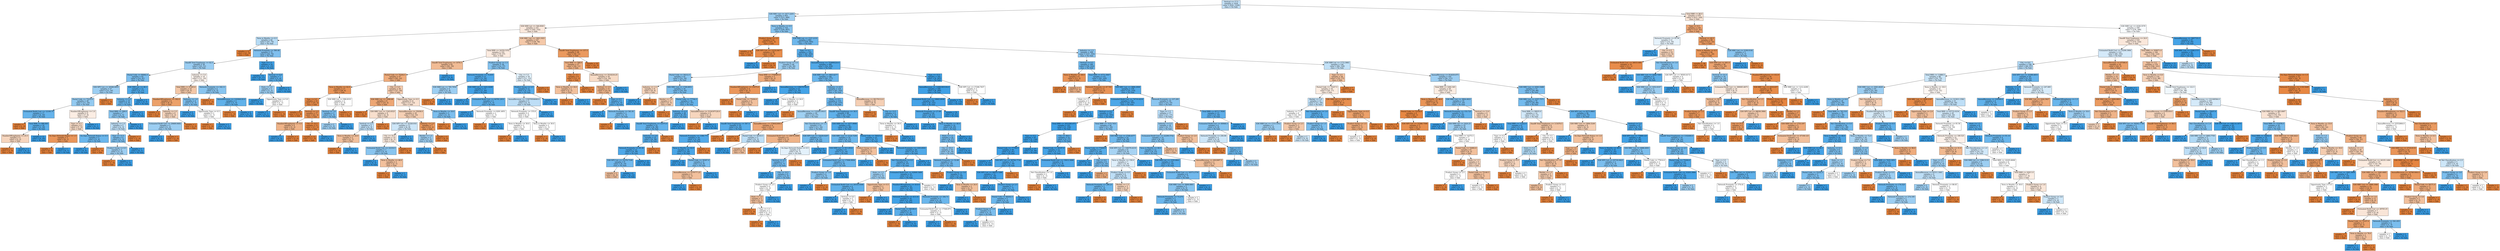digraph Tree {
node [shape=box, style="filled", color="black"] ;
0 [label="Vertical <= 17.5\nsamples = 1434\nvalue = [930, 1328]\nclass = No Sale", fillcolor="#399de54c"] ;
1 [label="X36 MRC List <= 1677.2205\nsamples = 955\nvalue = [515, 999]\nclass = No Sale", fillcolor="#399de57c"] ;
0 -> 1 [labeldistance=2.5, labelangle=45, headlabel="True"] ;
2 [label="X36 NRR List <= 546.8583\nsamples = 231\nvalue = [185, 152]\nclass = Sale", fillcolor="#e581392d"] ;
1 -> 2 ;
3 [label="Term in Months <= 0.5\nsamples = 84\nvalue = [47, 74]\nclass = No Sale", fillcolor="#399de55d"] ;
2 -> 3 ;
4 [label="samples = 12\nvalue = [21, 0]\nclass = Sale", fillcolor="#e58139ff"] ;
3 -> 4 ;
5 [label="Network Proximity <= 580.46\nsamples = 72\nvalue = [26, 74]\nclass = No Sale", fillcolor="#399de5a5"] ;
3 -> 5 ;
6 [label="DandB Total Employees <= 62.5\nsamples = 56\nvalue = [25, 51]\nclass = No Sale", fillcolor="#399de582"] ;
5 -> 6 ;
7 [label="Postal Code <= 80062.5\nsamples = 42\nvalue = [14, 41]\nclass = No Sale", fillcolor="#399de5a8"] ;
6 -> 7 ;
8 [label="X36 NPV List <= 20586.6855\nsamples = 27\nvalue = [12, 24]\nclass = No Sale", fillcolor="#399de57f"] ;
7 -> 8 ;
9 [label="Postal Code <= 75233.0\nsamples = 26\nvalue = [11, 24]\nclass = No Sale", fillcolor="#399de58a"] ;
8 -> 9 ;
10 [label="Estimated Build Cost <= 12100.75\nsamples = 17\nvalue = [4, 18]\nclass = No Sale", fillcolor="#399de5c6"] ;
9 -> 10 ;
11 [label="samples = 1\nvalue = [1, 0]\nclass = Sale", fillcolor="#e58139ff"] ;
10 -> 11 ;
12 [label="Total BRR <= 886.665\nsamples = 16\nvalue = [3, 18]\nclass = No Sale", fillcolor="#399de5d4"] ;
10 -> 12 ;
13 [label="NumberOfEmployees <= 25.5\nsamples = 4\nvalue = [3, 2]\nclass = Sale", fillcolor="#e5813955"] ;
12 -> 13 ;
14 [label="samples = 2\nvalue = [3, 0]\nclass = Sale", fillcolor="#e58139ff"] ;
13 -> 14 ;
15 [label="samples = 2\nvalue = [0, 2]\nclass = No Sale", fillcolor="#399de5ff"] ;
13 -> 15 ;
16 [label="samples = 12\nvalue = [0, 16]\nclass = No Sale", fillcolor="#399de5ff"] ;
12 -> 16 ;
17 [label="NumberOfEmployees <= 1.0\nsamples = 9\nvalue = [7, 6]\nclass = Sale", fillcolor="#e5813924"] ;
9 -> 17 ;
18 [label="Type <= 4.5\nsamples = 8\nvalue = [7, 5]\nclass = Sale", fillcolor="#e5813949"] ;
17 -> 18 ;
19 [label="On Zayo Network Status <= 1.5\nsamples = 5\nvalue = [6, 1]\nclass = Sale", fillcolor="#e58139d4"] ;
18 -> 19 ;
20 [label="samples = 4\nvalue = [6, 0]\nclass = Sale", fillcolor="#e58139ff"] ;
19 -> 20 ;
21 [label="samples = 1\nvalue = [0, 1]\nclass = No Sale", fillcolor="#399de5ff"] ;
19 -> 21 ;
22 [label="On Zayo Network Status <= 0.5\nsamples = 3\nvalue = [1, 4]\nclass = No Sale", fillcolor="#399de5bf"] ;
18 -> 22 ;
23 [label="samples = 2\nvalue = [0, 4]\nclass = No Sale", fillcolor="#399de5ff"] ;
22 -> 23 ;
24 [label="samples = 1\nvalue = [1, 0]\nclass = Sale", fillcolor="#e58139ff"] ;
22 -> 24 ;
25 [label="samples = 1\nvalue = [0, 1]\nclass = No Sale", fillcolor="#399de5ff"] ;
17 -> 25 ;
26 [label="samples = 1\nvalue = [1, 0]\nclass = Sale", fillcolor="#e58139ff"] ;
8 -> 26 ;
27 [label="X36 NRR List <= 46.1\nsamples = 15\nvalue = [2, 17]\nclass = No Sale", fillcolor="#399de5e1"] ;
7 -> 27 ;
28 [label="Industry <= 4.5\nsamples = 10\nvalue = [2, 8]\nclass = No Sale", fillcolor="#399de5bf"] ;
27 -> 28 ;
29 [label="Total BRR <= 306.0\nsamples = 7\nvalue = [2, 5]\nclass = No Sale", fillcolor="#399de599"] ;
28 -> 29 ;
30 [label="Industry <= 1.5\nsamples = 5\nvalue = [2, 3]\nclass = No Sale", fillcolor="#399de555"] ;
29 -> 30 ;
31 [label="Type <= 12.5\nsamples = 4\nvalue = [1, 3]\nclass = No Sale", fillcolor="#399de5aa"] ;
30 -> 31 ;
32 [label="Product Group <= 6.5\nsamples = 3\nvalue = [1, 2]\nclass = No Sale", fillcolor="#399de57f"] ;
31 -> 32 ;
33 [label="samples = 1\nvalue = [1, 0]\nclass = Sale", fillcolor="#e58139ff"] ;
32 -> 33 ;
34 [label="samples = 2\nvalue = [0, 2]\nclass = No Sale", fillcolor="#399de5ff"] ;
32 -> 34 ;
35 [label="samples = 1\nvalue = [0, 1]\nclass = No Sale", fillcolor="#399de5ff"] ;
31 -> 35 ;
36 [label="samples = 1\nvalue = [1, 0]\nclass = Sale", fillcolor="#e58139ff"] ;
30 -> 36 ;
37 [label="samples = 2\nvalue = [0, 2]\nclass = No Sale", fillcolor="#399de5ff"] ;
29 -> 37 ;
38 [label="samples = 3\nvalue = [0, 3]\nclass = No Sale", fillcolor="#399de5ff"] ;
28 -> 38 ;
39 [label="samples = 5\nvalue = [0, 9]\nclass = No Sale", fillcolor="#399de5ff"] ;
27 -> 39 ;
40 [label="Industry <= 5.0\nsamples = 14\nvalue = [11, 10]\nclass = Sale", fillcolor="#e5813917"] ;
6 -> 40 ;
41 [label="Total BRR <= 47045.0\nsamples = 10\nvalue = [9, 5]\nclass = Sale", fillcolor="#e5813971"] ;
40 -> 41 ;
42 [label="NumberOfEmployees <= 182.0\nsamples = 6\nvalue = [8, 2]\nclass = Sale", fillcolor="#e58139bf"] ;
41 -> 42 ;
43 [label="samples = 2\nvalue = [5, 0]\nclass = Sale", fillcolor="#e58139ff"] ;
42 -> 43 ;
44 [label="Industry <= 2.5\nsamples = 4\nvalue = [3, 2]\nclass = Sale", fillcolor="#e5813955"] ;
42 -> 44 ;
45 [label="Estimated Build Cost <= 29469.9492\nsamples = 3\nvalue = [1, 2]\nclass = No Sale", fillcolor="#399de57f"] ;
44 -> 45 ;
46 [label="samples = 2\nvalue = [0, 2]\nclass = No Sale", fillcolor="#399de5ff"] ;
45 -> 46 ;
47 [label="samples = 1\nvalue = [1, 0]\nclass = Sale", fillcolor="#e58139ff"] ;
45 -> 47 ;
48 [label="samples = 1\nvalue = [2, 0]\nclass = Sale", fillcolor="#e58139ff"] ;
44 -> 48 ;
49 [label="Industry <= 1.0\nsamples = 4\nvalue = [1, 3]\nclass = No Sale", fillcolor="#399de5aa"] ;
41 -> 49 ;
50 [label="samples = 2\nvalue = [0, 2]\nclass = No Sale", fillcolor="#399de5ff"] ;
49 -> 50 ;
51 [label="Opportunity Type <= 0.5\nsamples = 2\nvalue = [1, 1]\nclass = Sale", fillcolor="#e5813900"] ;
49 -> 51 ;
52 [label="samples = 1\nvalue = [1, 0]\nclass = Sale", fillcolor="#e58139ff"] ;
51 -> 52 ;
53 [label="samples = 1\nvalue = [0, 1]\nclass = No Sale", fillcolor="#399de5ff"] ;
51 -> 53 ;
54 [label="Network Proximity <= 162.11\nsamples = 4\nvalue = [2, 5]\nclass = No Sale", fillcolor="#399de599"] ;
40 -> 54 ;
55 [label="samples = 1\nvalue = [1, 0]\nclass = Sale", fillcolor="#e58139ff"] ;
54 -> 55 ;
56 [label="AnnualRevenue <= 110304120.0\nsamples = 3\nvalue = [1, 5]\nclass = No Sale", fillcolor="#399de5cc"] ;
54 -> 56 ;
57 [label="samples = 1\nvalue = [1, 0]\nclass = Sale", fillcolor="#e58139ff"] ;
56 -> 57 ;
58 [label="samples = 2\nvalue = [0, 5]\nclass = No Sale", fillcolor="#399de5ff"] ;
56 -> 58 ;
59 [label="Type <= 1.5\nsamples = 16\nvalue = [1, 23]\nclass = No Sale", fillcolor="#399de5f4"] ;
5 -> 59 ;
60 [label="samples = 9\nvalue = [0, 17]\nclass = No Sale", fillcolor="#399de5ff"] ;
59 -> 60 ;
61 [label="Vertical <= 6.0\nsamples = 7\nvalue = [1, 6]\nclass = No Sale", fillcolor="#399de5d4"] ;
59 -> 61 ;
62 [label="State <= 1.0\nsamples = 3\nvalue = [1, 2]\nclass = No Sale", fillcolor="#399de57f"] ;
61 -> 62 ;
63 [label="samples = 1\nvalue = [0, 1]\nclass = No Sale", fillcolor="#399de5ff"] ;
62 -> 63 ;
64 [label="Opportunity Type <= 5.0\nsamples = 2\nvalue = [1, 1]\nclass = Sale", fillcolor="#e5813900"] ;
62 -> 64 ;
65 [label="samples = 1\nvalue = [0, 1]\nclass = No Sale", fillcolor="#399de5ff"] ;
64 -> 65 ;
66 [label="samples = 1\nvalue = [1, 0]\nclass = Sale", fillcolor="#e58139ff"] ;
64 -> 66 ;
67 [label="samples = 4\nvalue = [0, 4]\nclass = No Sale", fillcolor="#399de5ff"] ;
61 -> 67 ;
68 [label="X36 MRC List <= 1463.1925\nsamples = 147\nvalue = [138, 78]\nclass = Sale", fillcolor="#e581396f"] ;
2 -> 68 ;
69 [label="Total BRR <= 24350.5352\nsamples = 101\nvalue = [79, 67]\nclass = Sale", fillcolor="#e5813927"] ;
68 -> 69 ;
70 [label="DandB Total Employees <= 1076.5\nsamples = 62\nvalue = [65, 30]\nclass = Sale", fillcolor="#e5813989"] ;
69 -> 70 ;
71 [label="Postal Code <= 75204.5\nsamples = 57\nvalue = [65, 22]\nclass = Sale", fillcolor="#e58139a9"] ;
70 -> 71 ;
72 [label="Term in Months <= 42.0\nsamples = 27\nvalue = [38, 6]\nclass = Sale", fillcolor="#e58139d7"] ;
71 -> 72 ;
73 [label="Type <= 0.5\nsamples = 23\nvalue = [35, 3]\nclass = Sale", fillcolor="#e58139e9"] ;
72 -> 73 ;
74 [label="samples = 6\nvalue = [13, 0]\nclass = Sale", fillcolor="#e58139ff"] ;
73 -> 74 ;
75 [label="Vertical <= 2.5\nsamples = 17\nvalue = [22, 3]\nclass = Sale", fillcolor="#e58139dc"] ;
73 -> 75 ;
76 [label="NumberOfEmployees <= 5.5\nsamples = 4\nvalue = [5, 2]\nclass = Sale", fillcolor="#e5813999"] ;
75 -> 76 ;
77 [label="samples = 1\nvalue = [0, 2]\nclass = No Sale", fillcolor="#399de5ff"] ;
76 -> 77 ;
78 [label="samples = 3\nvalue = [5, 0]\nclass = Sale", fillcolor="#e58139ff"] ;
76 -> 78 ;
79 [label="City <= 22.5\nsamples = 13\nvalue = [17, 1]\nclass = Sale", fillcolor="#e58139f0"] ;
75 -> 79 ;
80 [label="samples = 12\nvalue = [17, 0]\nclass = Sale", fillcolor="#e58139ff"] ;
79 -> 80 ;
81 [label="samples = 1\nvalue = [0, 1]\nclass = No Sale", fillcolor="#399de5ff"] ;
79 -> 81 ;
82 [label="X36 NRR List <= 998.8333\nsamples = 4\nvalue = [3, 3]\nclass = Sale", fillcolor="#e5813900"] ;
72 -> 82 ;
83 [label="Vertical <= 7.0\nsamples = 3\nvalue = [1, 3]\nclass = No Sale", fillcolor="#399de5aa"] ;
82 -> 83 ;
84 [label="samples = 2\nvalue = [1, 2]\nclass = No Sale", fillcolor="#399de57f"] ;
83 -> 84 ;
85 [label="samples = 1\nvalue = [0, 1]\nclass = No Sale", fillcolor="#399de5ff"] ;
83 -> 85 ;
86 [label="samples = 1\nvalue = [2, 0]\nclass = Sale", fillcolor="#e58139ff"] ;
82 -> 86 ;
87 [label="City <= 4.5\nsamples = 30\nvalue = [27, 16]\nclass = Sale", fillcolor="#e5813968"] ;
71 -> 87 ;
88 [label="X36 NRR List <= 1006.48\nsamples = 9\nvalue = [10, 3]\nclass = Sale", fillcolor="#e58139b3"] ;
87 -> 88 ;
89 [label="samples = 5\nvalue = [6, 0]\nclass = Sale", fillcolor="#e58139ff"] ;
88 -> 89 ;
90 [label="X36 MRC List <= 1243.6525\nsamples = 4\nvalue = [4, 3]\nclass = Sale", fillcolor="#e5813940"] ;
88 -> 90 ;
91 [label="Vertical <= 2.5\nsamples = 3\nvalue = [2, 3]\nclass = No Sale", fillcolor="#399de555"] ;
90 -> 91 ;
92 [label="Term in Months <= 24.0\nsamples = 2\nvalue = [2, 1]\nclass = Sale", fillcolor="#e581397f"] ;
91 -> 92 ;
93 [label="samples = 1\nvalue = [2, 0]\nclass = Sale", fillcolor="#e58139ff"] ;
92 -> 93 ;
94 [label="samples = 1\nvalue = [0, 1]\nclass = No Sale", fillcolor="#399de5ff"] ;
92 -> 94 ;
95 [label="samples = 1\nvalue = [0, 2]\nclass = No Sale", fillcolor="#399de5ff"] ;
91 -> 95 ;
96 [label="samples = 1\nvalue = [2, 0]\nclass = Sale", fillcolor="#e58139ff"] ;
90 -> 96 ;
97 [label="Opportunity Type <= 0.5\nsamples = 21\nvalue = [17, 13]\nclass = Sale", fillcolor="#e581393c"] ;
87 -> 97 ;
98 [label="AnnualRevenue <= 35036.0\nsamples = 18\nvalue = [16, 10]\nclass = Sale", fillcolor="#e5813960"] ;
97 -> 98 ;
99 [label="X36 NPV List <= 32326.918\nsamples = 11\nvalue = [6, 8]\nclass = No Sale", fillcolor="#399de540"] ;
98 -> 99 ;
100 [label="City <= 10.5\nsamples = 10\nvalue = [6, 5]\nclass = Sale", fillcolor="#e581392a"] ;
99 -> 100 ;
101 [label="Estimated Build Cost <= 22216.5\nsamples = 7\nvalue = [2, 5]\nclass = No Sale", fillcolor="#399de599"] ;
100 -> 101 ;
102 [label="samples = 4\nvalue = [0, 4]\nclass = No Sale", fillcolor="#399de5ff"] ;
101 -> 102 ;
103 [label="Term in Months <= 48.0\nsamples = 3\nvalue = [2, 1]\nclass = Sale", fillcolor="#e581397f"] ;
101 -> 103 ;
104 [label="samples = 2\nvalue = [2, 0]\nclass = Sale", fillcolor="#e58139ff"] ;
103 -> 104 ;
105 [label="samples = 1\nvalue = [0, 1]\nclass = No Sale", fillcolor="#399de5ff"] ;
103 -> 105 ;
106 [label="samples = 3\nvalue = [4, 0]\nclass = Sale", fillcolor="#e58139ff"] ;
100 -> 106 ;
107 [label="samples = 1\nvalue = [0, 3]\nclass = No Sale", fillcolor="#399de5ff"] ;
99 -> 107 ;
108 [label="Industry <= 2.5\nsamples = 7\nvalue = [10, 2]\nclass = Sale", fillcolor="#e58139cc"] ;
98 -> 108 ;
109 [label="Market <= 1.5\nsamples = 3\nvalue = [1, 2]\nclass = No Sale", fillcolor="#399de57f"] ;
108 -> 109 ;
110 [label="samples = 2\nvalue = [0, 2]\nclass = No Sale", fillcolor="#399de5ff"] ;
109 -> 110 ;
111 [label="samples = 1\nvalue = [1, 0]\nclass = Sale", fillcolor="#e58139ff"] ;
109 -> 111 ;
112 [label="samples = 4\nvalue = [9, 0]\nclass = Sale", fillcolor="#e58139ff"] ;
108 -> 112 ;
113 [label="Term in Months <= 18.0\nsamples = 3\nvalue = [1, 3]\nclass = No Sale", fillcolor="#399de5aa"] ;
97 -> 113 ;
114 [label="samples = 1\nvalue = [1, 0]\nclass = Sale", fillcolor="#e58139ff"] ;
113 -> 114 ;
115 [label="samples = 2\nvalue = [0, 3]\nclass = No Sale", fillcolor="#399de5ff"] ;
113 -> 115 ;
116 [label="samples = 5\nvalue = [0, 8]\nclass = No Sale", fillcolor="#399de5ff"] ;
70 -> 116 ;
117 [label="Product Group <= 1.5\nsamples = 39\nvalue = [14, 37]\nclass = No Sale", fillcolor="#399de59f"] ;
69 -> 117 ;
118 [label="Network Proximity <= 72.635\nsamples = 21\nvalue = [3, 24]\nclass = No Sale", fillcolor="#399de5df"] ;
117 -> 118 ;
119 [label="X36 NRR List <= 785.7954\nsamples = 4\nvalue = [2, 4]\nclass = No Sale", fillcolor="#399de57f"] ;
118 -> 119 ;
120 [label="samples = 1\nvalue = [2, 0]\nclass = Sale", fillcolor="#e58139ff"] ;
119 -> 120 ;
121 [label="samples = 3\nvalue = [0, 4]\nclass = No Sale", fillcolor="#399de5ff"] ;
119 -> 121 ;
122 [label="X36 NRR List <= 1431.0208\nsamples = 17\nvalue = [1, 20]\nclass = No Sale", fillcolor="#399de5f2"] ;
118 -> 122 ;
123 [label="samples = 12\nvalue = [0, 15]\nclass = No Sale", fillcolor="#399de5ff"] ;
122 -> 123 ;
124 [label="Estimated Build Cost <= 64781.2031\nsamples = 5\nvalue = [1, 5]\nclass = No Sale", fillcolor="#399de5cc"] ;
122 -> 124 ;
125 [label="samples = 3\nvalue = [0, 4]\nclass = No Sale", fillcolor="#399de5ff"] ;
124 -> 125 ;
126 [label="Network Proximity <= 6291.4951\nsamples = 2\nvalue = [1, 1]\nclass = Sale", fillcolor="#e5813900"] ;
124 -> 126 ;
127 [label="samples = 1\nvalue = [1, 0]\nclass = Sale", fillcolor="#e58139ff"] ;
126 -> 127 ;
128 [label="samples = 1\nvalue = [0, 1]\nclass = No Sale", fillcolor="#399de5ff"] ;
126 -> 128 ;
129 [label="City <= 5.5\nsamples = 18\nvalue = [11, 13]\nclass = No Sale", fillcolor="#399de527"] ;
117 -> 129 ;
130 [label="Product Group <= 2.5\nsamples = 12\nvalue = [2, 13]\nclass = No Sale", fillcolor="#399de5d8"] ;
129 -> 130 ;
131 [label="AnnualRevenue <= 133979504640.0\nsamples = 5\nvalue = [2, 3]\nclass = No Sale", fillcolor="#399de555"] ;
130 -> 131 ;
132 [label="Network Proximity <= 155.8\nsamples = 4\nvalue = [2, 2]\nclass = Sale", fillcolor="#e5813900"] ;
131 -> 132 ;
133 [label="Term in Months <= 30.0\nsamples = 2\nvalue = [1, 1]\nclass = Sale", fillcolor="#e5813900"] ;
132 -> 133 ;
134 [label="samples = 1\nvalue = [1, 0]\nclass = Sale", fillcolor="#e58139ff"] ;
133 -> 134 ;
135 [label="samples = 1\nvalue = [0, 1]\nclass = No Sale", fillcolor="#399de5ff"] ;
133 -> 135 ;
136 [label="Term in Months <= 30.0\nsamples = 2\nvalue = [1, 1]\nclass = Sale", fillcolor="#e5813900"] ;
132 -> 136 ;
137 [label="samples = 1\nvalue = [1, 0]\nclass = Sale", fillcolor="#e58139ff"] ;
136 -> 137 ;
138 [label="samples = 1\nvalue = [0, 1]\nclass = No Sale", fillcolor="#399de5ff"] ;
136 -> 138 ;
139 [label="samples = 1\nvalue = [0, 1]\nclass = No Sale", fillcolor="#399de5ff"] ;
131 -> 139 ;
140 [label="samples = 7\nvalue = [0, 10]\nclass = No Sale", fillcolor="#399de5ff"] ;
130 -> 140 ;
141 [label="samples = 6\nvalue = [9, 0]\nclass = Sale", fillcolor="#e58139ff"] ;
129 -> 141 ;
142 [label="DandB Total Employees <= 157.5\nsamples = 46\nvalue = [59, 11]\nclass = Sale", fillcolor="#e58139cf"] ;
68 -> 142 ;
143 [label="Total BRR <= 588.0\nsamples = 27\nvalue = [29, 11]\nclass = Sale", fillcolor="#e581399e"] ;
142 -> 143 ;
144 [label="City <= 4.5\nsamples = 9\nvalue = [15, 1]\nclass = Sale", fillcolor="#e58139ee"] ;
143 -> 144 ;
145 [label="Term in Months <= 18.0\nsamples = 2\nvalue = [2, 1]\nclass = Sale", fillcolor="#e581397f"] ;
144 -> 145 ;
146 [label="samples = 1\nvalue = [2, 0]\nclass = Sale", fillcolor="#e58139ff"] ;
145 -> 146 ;
147 [label="samples = 1\nvalue = [0, 1]\nclass = No Sale", fillcolor="#399de5ff"] ;
145 -> 147 ;
148 [label="samples = 7\nvalue = [13, 0]\nclass = Sale", fillcolor="#e58139ff"] ;
144 -> 148 ;
149 [label="AnnualRevenue <= 3510216.25\nsamples = 18\nvalue = [14, 10]\nclass = Sale", fillcolor="#e5813949"] ;
143 -> 149 ;
150 [label="Vertical <= 3.5\nsamples = 15\nvalue = [14, 6]\nclass = Sale", fillcolor="#e5813992"] ;
149 -> 150 ;
151 [label="samples = 9\nvalue = [13, 0]\nclass = Sale", fillcolor="#e58139ff"] ;
150 -> 151 ;
152 [label="Type <= 0.5\nsamples = 6\nvalue = [1, 6]\nclass = No Sale", fillcolor="#399de5d4"] ;
150 -> 152 ;
153 [label="samples = 3\nvalue = [0, 3]\nclass = No Sale", fillcolor="#399de5ff"] ;
152 -> 153 ;
154 [label="Network Proximity <= 341.81\nsamples = 3\nvalue = [1, 3]\nclass = No Sale", fillcolor="#399de5aa"] ;
152 -> 154 ;
155 [label="samples = 1\nvalue = [1, 0]\nclass = Sale", fillcolor="#e58139ff"] ;
154 -> 155 ;
156 [label="samples = 2\nvalue = [0, 3]\nclass = No Sale", fillcolor="#399de5ff"] ;
154 -> 156 ;
157 [label="samples = 3\nvalue = [0, 4]\nclass = No Sale", fillcolor="#399de5ff"] ;
149 -> 157 ;
158 [label="samples = 19\nvalue = [30, 0]\nclass = Sale", fillcolor="#e58139ff"] ;
142 -> 158 ;
159 [label="Term in Months <= 0.5\nsamples = 724\nvalue = [330, 847]\nclass = No Sale", fillcolor="#399de59c"] ;
1 -> 159 ;
160 [label="Product Group <= 2.5\nsamples = 62\nvalue = [101, 3]\nclass = Sale", fillcolor="#e58139f7"] ;
159 -> 160 ;
161 [label="samples = 42\nvalue = [71, 0]\nclass = Sale", fillcolor="#e58139ff"] ;
160 -> 161 ;
162 [label="X36 NPV List <= 12232.8477\nsamples = 20\nvalue = [30, 3]\nclass = Sale", fillcolor="#e58139e6"] ;
160 -> 162 ;
163 [label="samples = 2\nvalue = [0, 3]\nclass = No Sale", fillcolor="#399de5ff"] ;
162 -> 163 ;
164 [label="samples = 18\nvalue = [30, 0]\nclass = Sale", fillcolor="#e58139ff"] ;
162 -> 164 ;
165 [label="X36 NRR List <= 1537.2155\nsamples = 662\nvalue = [229, 844]\nclass = No Sale", fillcolor="#399de5ba"] ;
159 -> 165 ;
166 [label="Type <= 0.5\nsamples = 354\nvalue = [82, 494]\nclass = No Sale", fillcolor="#399de5d5"] ;
165 -> 166 ;
167 [label="Product Group <= 3.5\nsamples = 46\nvalue = [28, 56]\nclass = No Sale", fillcolor="#399de57f"] ;
166 -> 167 ;
168 [label="Postal Code <= 30212.5\nsamples = 41\nvalue = [22, 54]\nclass = No Sale", fillcolor="#399de597"] ;
167 -> 168 ;
169 [label="Industry <= 1.5\nsamples = 6\nvalue = [6, 4]\nclass = Sale", fillcolor="#e5813955"] ;
168 -> 169 ;
170 [label="samples = 3\nvalue = [0, 4]\nclass = No Sale", fillcolor="#399de5ff"] ;
169 -> 170 ;
171 [label="samples = 3\nvalue = [6, 0]\nclass = Sale", fillcolor="#e58139ff"] ;
169 -> 171 ;
172 [label="X36 MRC List <= 1749.8951\nsamples = 35\nvalue = [16, 50]\nclass = No Sale", fillcolor="#399de5ad"] ;
168 -> 172 ;
173 [label="Market <= 1.0\nsamples = 3\nvalue = [5, 3]\nclass = Sale", fillcolor="#e5813966"] ;
172 -> 173 ;
174 [label="samples = 1\nvalue = [0, 3]\nclass = No Sale", fillcolor="#399de5ff"] ;
173 -> 174 ;
175 [label="samples = 2\nvalue = [5, 0]\nclass = Sale", fillcolor="#e58139ff"] ;
173 -> 175 ;
176 [label="Postal Code <= 77704.5\nsamples = 32\nvalue = [11, 47]\nclass = No Sale", fillcolor="#399de5c3"] ;
172 -> 176 ;
177 [label="Industry <= 4.5\nsamples = 28\nvalue = [8, 45]\nclass = No Sale", fillcolor="#399de5d2"] ;
176 -> 177 ;
178 [label="DandB Total Employees <= 41675.0\nsamples = 25\nvalue = [8, 38]\nclass = No Sale", fillcolor="#399de5c9"] ;
177 -> 178 ;
179 [label="Industry <= 2.0\nsamples = 23\nvalue = [6, 38]\nclass = No Sale", fillcolor="#399de5d7"] ;
178 -> 179 ;
180 [label="Network Proximity <= 65.56\nsamples = 22\nvalue = [4, 38]\nclass = No Sale", fillcolor="#399de5e4"] ;
179 -> 180 ;
181 [label="X36 NPV List <= 22376.7109\nsamples = 8\nvalue = [4, 14]\nclass = No Sale", fillcolor="#399de5b6"] ;
180 -> 181 ;
182 [label="samples = 2\nvalue = [4, 2]\nclass = Sale", fillcolor="#e581397f"] ;
181 -> 182 ;
183 [label="samples = 6\nvalue = [0, 12]\nclass = No Sale", fillcolor="#399de5ff"] ;
181 -> 183 ;
184 [label="samples = 14\nvalue = [0, 24]\nclass = No Sale", fillcolor="#399de5ff"] ;
180 -> 184 ;
185 [label="samples = 1\nvalue = [2, 0]\nclass = Sale", fillcolor="#e58139ff"] ;
179 -> 185 ;
186 [label="samples = 2\nvalue = [2, 0]\nclass = Sale", fillcolor="#e58139ff"] ;
178 -> 186 ;
187 [label="samples = 3\nvalue = [0, 7]\nclass = No Sale", fillcolor="#399de5ff"] ;
177 -> 187 ;
188 [label="AnnualRevenue <= 3124197120.0\nsamples = 4\nvalue = [3, 2]\nclass = Sale", fillcolor="#e5813955"] ;
176 -> 188 ;
189 [label="samples = 2\nvalue = [3, 0]\nclass = Sale", fillcolor="#e58139ff"] ;
188 -> 189 ;
190 [label="samples = 2\nvalue = [0, 2]\nclass = No Sale", fillcolor="#399de5ff"] ;
188 -> 190 ;
191 [label="Total BRR <= 3789905.0\nsamples = 5\nvalue = [6, 2]\nclass = Sale", fillcolor="#e58139aa"] ;
167 -> 191 ;
192 [label="NumberOfEmployees <= 21675.0\nsamples = 4\nvalue = [6, 1]\nclass = Sale", fillcolor="#e58139d4"] ;
191 -> 192 ;
193 [label="samples = 2\nvalue = [4, 0]\nclass = Sale", fillcolor="#e58139ff"] ;
192 -> 193 ;
194 [label="Postal Code <= 75204.0\nsamples = 2\nvalue = [2, 1]\nclass = Sale", fillcolor="#e581397f"] ;
192 -> 194 ;
195 [label="samples = 1\nvalue = [2, 0]\nclass = Sale", fillcolor="#e58139ff"] ;
194 -> 195 ;
196 [label="samples = 1\nvalue = [0, 1]\nclass = No Sale", fillcolor="#399de5ff"] ;
194 -> 196 ;
197 [label="samples = 1\nvalue = [0, 1]\nclass = No Sale", fillcolor="#399de5ff"] ;
191 -> 197 ;
198 [label="AnnualRevenue <= 753660224.0\nsamples = 308\nvalue = [54, 438]\nclass = No Sale", fillcolor="#399de5e0"] ;
166 -> 198 ;
199 [label="X36 MRC List <= 1803.4277\nsamples = 146\nvalue = [45, 177]\nclass = No Sale", fillcolor="#399de5be"] ;
198 -> 199 ;
200 [label="AnnualRevenue <= 139478704.0\nsamples = 21\nvalue = [2, 35]\nclass = No Sale", fillcolor="#399de5f0"] ;
199 -> 200 ;
201 [label="samples = 18\nvalue = [0, 33]\nclass = No Sale", fillcolor="#399de5ff"] ;
200 -> 201 ;
202 [label="Term in Months <= 24.0\nsamples = 3\nvalue = [2, 2]\nclass = Sale", fillcolor="#e5813900"] ;
200 -> 202 ;
203 [label="samples = 2\nvalue = [0, 2]\nclass = No Sale", fillcolor="#399de5ff"] ;
202 -> 203 ;
204 [label="samples = 1\nvalue = [2, 0]\nclass = Sale", fillcolor="#e58139ff"] ;
202 -> 204 ;
205 [label="Industry <= 6.5\nsamples = 125\nvalue = [43, 142]\nclass = No Sale", fillcolor="#399de5b2"] ;
199 -> 205 ;
206 [label="State <= 0.5\nsamples = 115\nvalue = [35, 137]\nclass = No Sale", fillcolor="#399de5be"] ;
205 -> 206 ;
207 [label="AnnualRevenue <= 110291104.0\nsamples = 29\nvalue = [14, 27]\nclass = No Sale", fillcolor="#399de57b"] ;
206 -> 207 ;
208 [label="DandB Total Employees <= 567.5\nsamples = 20\nvalue = [4, 24]\nclass = No Sale", fillcolor="#399de5d4"] ;
207 -> 208 ;
209 [label="Network Proximity <= 1396.775\nsamples = 19\nvalue = [3, 24]\nclass = No Sale", fillcolor="#399de5df"] ;
208 -> 209 ;
210 [label="Term in Months <= 42.0\nsamples = 18\nvalue = [2, 24]\nclass = No Sale", fillcolor="#399de5ea"] ;
209 -> 210 ;
211 [label="samples = 14\nvalue = [0, 18]\nclass = No Sale", fillcolor="#399de5ff"] ;
210 -> 211 ;
212 [label="Postal Code <= 30307.0\nsamples = 4\nvalue = [2, 6]\nclass = No Sale", fillcolor="#399de5aa"] ;
210 -> 212 ;
213 [label="AnnualRevenue <= 3379777.25\nsamples = 2\nvalue = [2, 1]\nclass = Sale", fillcolor="#e581397f"] ;
212 -> 213 ;
214 [label="samples = 1\nvalue = [0, 1]\nclass = No Sale", fillcolor="#399de5ff"] ;
213 -> 214 ;
215 [label="samples = 1\nvalue = [2, 0]\nclass = Sale", fillcolor="#e58139ff"] ;
213 -> 215 ;
216 [label="samples = 2\nvalue = [0, 5]\nclass = No Sale", fillcolor="#399de5ff"] ;
212 -> 216 ;
217 [label="samples = 1\nvalue = [1, 0]\nclass = Sale", fillcolor="#e58139ff"] ;
209 -> 217 ;
218 [label="samples = 1\nvalue = [1, 0]\nclass = Sale", fillcolor="#e58139ff"] ;
208 -> 218 ;
219 [label="AnnualRevenue <= 278642496.0\nsamples = 9\nvalue = [10, 3]\nclass = Sale", fillcolor="#e58139b3"] ;
207 -> 219 ;
220 [label="samples = 6\nvalue = [8, 0]\nclass = Sale", fillcolor="#e58139ff"] ;
219 -> 220 ;
221 [label="Postal Code <= 30310.5\nsamples = 3\nvalue = [2, 3]\nclass = No Sale", fillcolor="#399de555"] ;
219 -> 221 ;
222 [label="samples = 1\nvalue = [0, 2]\nclass = No Sale", fillcolor="#399de5ff"] ;
221 -> 222 ;
223 [label="samples = 2\nvalue = [2, 1]\nclass = Sale", fillcolor="#e581397f"] ;
221 -> 223 ;
224 [label="DandB Total Employees <= 18.5\nsamples = 86\nvalue = [21, 110]\nclass = No Sale", fillcolor="#399de5ce"] ;
206 -> 224 ;
225 [label="Net Classification <= 1.5\nsamples = 23\nvalue = [11, 24]\nclass = No Sale", fillcolor="#399de58a"] ;
224 -> 225 ;
226 [label="Estimated Build Cost <= 29970.3008\nsamples = 6\nvalue = [5, 2]\nclass = Sale", fillcolor="#e5813999"] ;
225 -> 226 ;
227 [label="samples = 4\nvalue = [5, 0]\nclass = Sale", fillcolor="#e58139ff"] ;
226 -> 227 ;
228 [label="samples = 2\nvalue = [0, 2]\nclass = No Sale", fillcolor="#399de5ff"] ;
226 -> 228 ;
229 [label="X36 NPV List <= 32039.9297\nsamples = 17\nvalue = [6, 22]\nclass = No Sale", fillcolor="#399de5b9"] ;
225 -> 229 ;
230 [label="On Zayo Network Status <= 0.5\nsamples = 9\nvalue = [6, 7]\nclass = No Sale", fillcolor="#399de524"] ;
229 -> 230 ;
231 [label="Vertical <= 4.5\nsamples = 7\nvalue = [2, 7]\nclass = No Sale", fillcolor="#399de5b6"] ;
230 -> 231 ;
232 [label="samples = 1\nvalue = [0, 1]\nclass = No Sale", fillcolor="#399de5ff"] ;
231 -> 232 ;
233 [label="City <= 10.5\nsamples = 6\nvalue = [2, 6]\nclass = No Sale", fillcolor="#399de5aa"] ;
231 -> 233 ;
234 [label="Product Group <= 2.5\nsamples = 4\nvalue = [2, 2]\nclass = Sale", fillcolor="#e5813900"] ;
233 -> 234 ;
235 [label="State <= 1.5\nsamples = 3\nvalue = [2, 1]\nclass = Sale", fillcolor="#e581397f"] ;
234 -> 235 ;
236 [label="samples = 1\nvalue = [1, 0]\nclass = Sale", fillcolor="#e58139ff"] ;
235 -> 236 ;
237 [label="Type <= 1.5\nsamples = 2\nvalue = [1, 1]\nclass = Sale", fillcolor="#e5813900"] ;
235 -> 237 ;
238 [label="samples = 1\nvalue = [1, 0]\nclass = Sale", fillcolor="#e58139ff"] ;
237 -> 238 ;
239 [label="samples = 1\nvalue = [0, 1]\nclass = No Sale", fillcolor="#399de5ff"] ;
237 -> 239 ;
240 [label="samples = 1\nvalue = [0, 1]\nclass = No Sale", fillcolor="#399de5ff"] ;
234 -> 240 ;
241 [label="samples = 2\nvalue = [0, 4]\nclass = No Sale", fillcolor="#399de5ff"] ;
233 -> 241 ;
242 [label="samples = 2\nvalue = [4, 0]\nclass = Sale", fillcolor="#e58139ff"] ;
230 -> 242 ;
243 [label="samples = 8\nvalue = [0, 15]\nclass = No Sale", fillcolor="#399de5ff"] ;
229 -> 243 ;
244 [label="X36 NRR List <= 1077.9998\nsamples = 63\nvalue = [10, 86]\nclass = No Sale", fillcolor="#399de5e1"] ;
224 -> 244 ;
245 [label="X36 MRC List <= 2124.7256\nsamples = 10\nvalue = [4, 15]\nclass = No Sale", fillcolor="#399de5bb"] ;
244 -> 245 ;
246 [label="X36 NRR List <= 911.8522\nsamples = 8\nvalue = [2, 14]\nclass = No Sale", fillcolor="#399de5db"] ;
245 -> 246 ;
247 [label="samples = 2\nvalue = [0, 6]\nclass = No Sale", fillcolor="#399de5ff"] ;
246 -> 247 ;
248 [label="Estimated Build Cost <= 17006.9004\nsamples = 6\nvalue = [2, 8]\nclass = No Sale", fillcolor="#399de5bf"] ;
246 -> 248 ;
249 [label="Product Group <= 1.0\nsamples = 4\nvalue = [2, 5]\nclass = No Sale", fillcolor="#399de599"] ;
248 -> 249 ;
250 [label="samples = 3\nvalue = [0, 5]\nclass = No Sale", fillcolor="#399de5ff"] ;
249 -> 250 ;
251 [label="samples = 1\nvalue = [2, 0]\nclass = Sale", fillcolor="#e58139ff"] ;
249 -> 251 ;
252 [label="samples = 2\nvalue = [0, 3]\nclass = No Sale", fillcolor="#399de5ff"] ;
248 -> 252 ;
253 [label="Product Group <= 1.0\nsamples = 2\nvalue = [2, 1]\nclass = Sale", fillcolor="#e581397f"] ;
245 -> 253 ;
254 [label="samples = 1\nvalue = [0, 1]\nclass = No Sale", fillcolor="#399de5ff"] ;
253 -> 254 ;
255 [label="samples = 1\nvalue = [2, 0]\nclass = Sale", fillcolor="#e58139ff"] ;
253 -> 255 ;
256 [label="Postal Code <= 76025.0\nsamples = 53\nvalue = [6, 71]\nclass = No Sale", fillcolor="#399de5e9"] ;
244 -> 256 ;
257 [label="samples = 13\nvalue = [0, 20]\nclass = No Sale", fillcolor="#399de5ff"] ;
256 -> 257 ;
258 [label="Network Proximity <= 1303.8501\nsamples = 40\nvalue = [6, 51]\nclass = No Sale", fillcolor="#399de5e1"] ;
256 -> 258 ;
259 [label="Net Classification <= 0.5\nsamples = 31\nvalue = [6, 37]\nclass = No Sale", fillcolor="#399de5d6"] ;
258 -> 259 ;
260 [label="State <= 1.5\nsamples = 6\nvalue = [3, 6]\nclass = No Sale", fillcolor="#399de57f"] ;
259 -> 260 ;
261 [label="Estimated Build Cost <= 20319.5508\nsamples = 4\nvalue = [1, 5]\nclass = No Sale", fillcolor="#399de5cc"] ;
260 -> 261 ;
262 [label="samples = 2\nvalue = [0, 4]\nclass = No Sale", fillcolor="#399de5ff"] ;
261 -> 262 ;
263 [label="Vertical <= 9.0\nsamples = 2\nvalue = [1, 1]\nclass = Sale", fillcolor="#e5813900"] ;
261 -> 263 ;
264 [label="samples = 1\nvalue = [0, 1]\nclass = No Sale", fillcolor="#399de5ff"] ;
263 -> 264 ;
265 [label="samples = 1\nvalue = [1, 0]\nclass = Sale", fillcolor="#e58139ff"] ;
263 -> 265 ;
266 [label="Opportunity Type <= 0.5\nsamples = 2\nvalue = [2, 1]\nclass = Sale", fillcolor="#e581397f"] ;
260 -> 266 ;
267 [label="samples = 1\nvalue = [2, 0]\nclass = Sale", fillcolor="#e58139ff"] ;
266 -> 267 ;
268 [label="samples = 1\nvalue = [0, 1]\nclass = No Sale", fillcolor="#399de5ff"] ;
266 -> 268 ;
269 [label="Estimated Build Cost <= 42849.5469\nsamples = 25\nvalue = [3, 31]\nclass = No Sale", fillcolor="#399de5e6"] ;
259 -> 269 ;
270 [label="NumberOfEmployees <= 414.0\nsamples = 23\nvalue = [2, 30]\nclass = No Sale", fillcolor="#399de5ee"] ;
269 -> 270 ;
271 [label="Network Proximity <= 413.31\nsamples = 18\nvalue = [1, 26]\nclass = No Sale", fillcolor="#399de5f5"] ;
270 -> 271 ;
272 [label="samples = 13\nvalue = [0, 20]\nclass = No Sale", fillcolor="#399de5ff"] ;
271 -> 272 ;
273 [label="Postal Code <= 80109.0\nsamples = 5\nvalue = [1, 6]\nclass = No Sale", fillcolor="#399de5d4"] ;
271 -> 273 ;
274 [label="samples = 1\nvalue = [1, 0]\nclass = Sale", fillcolor="#e58139ff"] ;
273 -> 274 ;
275 [label="samples = 4\nvalue = [0, 6]\nclass = No Sale", fillcolor="#399de5ff"] ;
273 -> 275 ;
276 [label="Network Proximity <= 184.71\nsamples = 5\nvalue = [1, 4]\nclass = No Sale", fillcolor="#399de5bf"] ;
270 -> 276 ;
277 [label="Estimated Build Cost <= 17546.875\nsamples = 2\nvalue = [1, 1]\nclass = Sale", fillcolor="#e5813900"] ;
276 -> 277 ;
278 [label="samples = 1\nvalue = [0, 1]\nclass = No Sale", fillcolor="#399de5ff"] ;
277 -> 278 ;
279 [label="samples = 1\nvalue = [1, 0]\nclass = Sale", fillcolor="#e58139ff"] ;
277 -> 279 ;
280 [label="samples = 3\nvalue = [0, 3]\nclass = No Sale", fillcolor="#399de5ff"] ;
276 -> 280 ;
281 [label="samples = 2\nvalue = [1, 1]\nclass = Sale", fillcolor="#e5813900"] ;
269 -> 281 ;
282 [label="samples = 9\nvalue = [0, 14]\nclass = No Sale", fillcolor="#399de5ff"] ;
258 -> 282 ;
283 [label="AnnualRevenue <= 90170112.0\nsamples = 10\nvalue = [8, 5]\nclass = Sale", fillcolor="#e5813960"] ;
205 -> 283 ;
284 [label="samples = 6\nvalue = [7, 0]\nclass = Sale", fillcolor="#e58139ff"] ;
283 -> 284 ;
285 [label="City <= 13.5\nsamples = 4\nvalue = [1, 5]\nclass = No Sale", fillcolor="#399de5cc"] ;
283 -> 285 ;
286 [label="Term in Months <= 30.0\nsamples = 2\nvalue = [1, 1]\nclass = Sale", fillcolor="#e5813900"] ;
285 -> 286 ;
287 [label="samples = 1\nvalue = [1, 0]\nclass = Sale", fillcolor="#e58139ff"] ;
286 -> 287 ;
288 [label="samples = 1\nvalue = [0, 1]\nclass = No Sale", fillcolor="#399de5ff"] ;
286 -> 288 ;
289 [label="samples = 2\nvalue = [0, 4]\nclass = No Sale", fillcolor="#399de5ff"] ;
285 -> 289 ;
290 [label="Type <= 15.5\nsamples = 162\nvalue = [9, 261]\nclass = No Sale", fillcolor="#399de5f6"] ;
198 -> 290 ;
291 [label="AnnualRevenue <= 12462383104.0\nsamples = 160\nvalue = [8, 260]\nclass = No Sale", fillcolor="#399de5f7"] ;
290 -> 291 ;
292 [label="Estimated Build Cost <= 19943.8008\nsamples = 90\nvalue = [8, 142]\nclass = No Sale", fillcolor="#399de5f1"] ;
291 -> 292 ;
293 [label="Network Proximity <= 27.09\nsamples = 40\nvalue = [8, 61]\nclass = No Sale", fillcolor="#399de5de"] ;
292 -> 293 ;
294 [label="samples = 8\nvalue = [0, 16]\nclass = No Sale", fillcolor="#399de5ff"] ;
293 -> 294 ;
295 [label="Term in Months <= 48.0\nsamples = 32\nvalue = [8, 45]\nclass = No Sale", fillcolor="#399de5d2"] ;
293 -> 295 ;
296 [label="State <= 1.5\nsamples = 20\nvalue = [8, 27]\nclass = No Sale", fillcolor="#399de5b3"] ;
295 -> 296 ;
297 [label="City <= 45.0\nsamples = 16\nvalue = [8, 18]\nclass = No Sale", fillcolor="#399de58e"] ;
296 -> 297 ;
298 [label="Network Proximity <= 32.68\nsamples = 14\nvalue = [5, 18]\nclass = No Sale", fillcolor="#399de5b8"] ;
297 -> 298 ;
299 [label="samples = 2\nvalue = [3, 0]\nclass = Sale", fillcolor="#e58139ff"] ;
298 -> 299 ;
300 [label="Product Group <= 3.0\nsamples = 12\nvalue = [2, 18]\nclass = No Sale", fillcolor="#399de5e3"] ;
298 -> 300 ;
301 [label="samples = 10\nvalue = [0, 17]\nclass = No Sale", fillcolor="#399de5ff"] ;
300 -> 301 ;
302 [label="Term in Months <= 24.0\nsamples = 2\nvalue = [2, 1]\nclass = Sale", fillcolor="#e581397f"] ;
300 -> 302 ;
303 [label="samples = 1\nvalue = [0, 1]\nclass = No Sale", fillcolor="#399de5ff"] ;
302 -> 303 ;
304 [label="samples = 1\nvalue = [2, 0]\nclass = Sale", fillcolor="#e58139ff"] ;
302 -> 304 ;
305 [label="samples = 2\nvalue = [3, 0]\nclass = Sale", fillcolor="#e58139ff"] ;
297 -> 305 ;
306 [label="samples = 4\nvalue = [0, 9]\nclass = No Sale", fillcolor="#399de5ff"] ;
296 -> 306 ;
307 [label="samples = 12\nvalue = [0, 18]\nclass = No Sale", fillcolor="#399de5ff"] ;
295 -> 307 ;
308 [label="samples = 50\nvalue = [0, 81]\nclass = No Sale", fillcolor="#399de5ff"] ;
292 -> 308 ;
309 [label="samples = 70\nvalue = [0, 118]\nclass = No Sale", fillcolor="#399de5ff"] ;
291 -> 309 ;
310 [label="X36 NPV List <= 27296.7637\nsamples = 2\nvalue = [1, 1]\nclass = Sale", fillcolor="#e5813900"] ;
290 -> 310 ;
311 [label="samples = 1\nvalue = [1, 0]\nclass = Sale", fillcolor="#e58139ff"] ;
310 -> 311 ;
312 [label="samples = 1\nvalue = [0, 1]\nclass = No Sale", fillcolor="#399de5ff"] ;
310 -> 312 ;
313 [label="Industry <= 1.5\nsamples = 308\nvalue = [147, 350]\nclass = No Sale", fillcolor="#399de594"] ;
165 -> 313 ;
314 [label="Vertical <= 0.5\nsamples = 180\nvalue = [58, 222]\nclass = No Sale", fillcolor="#399de5bc"] ;
313 -> 314 ;
315 [label="Term in Months <= 48.0\nsamples = 8\nvalue = [13, 2]\nclass = Sale", fillcolor="#e58139d8"] ;
314 -> 315 ;
316 [label="samples = 5\nvalue = [8, 0]\nclass = Sale", fillcolor="#e58139ff"] ;
315 -> 316 ;
317 [label="samples = 3\nvalue = [5, 2]\nclass = Sale", fillcolor="#e5813999"] ;
315 -> 317 ;
318 [label="Total BRR <= 4771.5947\nsamples = 172\nvalue = [45, 220]\nclass = No Sale", fillcolor="#399de5cb"] ;
314 -> 318 ;
319 [label="Network Proximity <= 47.745\nsamples = 13\nvalue = [13, 2]\nclass = Sale", fillcolor="#e58139d8"] ;
318 -> 319 ;
320 [label="State <= 1.5\nsamples = 3\nvalue = [2, 2]\nclass = Sale", fillcolor="#e5813900"] ;
319 -> 320 ;
321 [label="samples = 2\nvalue = [2, 0]\nclass = Sale", fillcolor="#e58139ff"] ;
320 -> 321 ;
322 [label="samples = 1\nvalue = [0, 2]\nclass = No Sale", fillcolor="#399de5ff"] ;
320 -> 322 ;
323 [label="samples = 10\nvalue = [11, 0]\nclass = Sale", fillcolor="#e58139ff"] ;
319 -> 323 ;
324 [label="X36 MRC List <= 3886.2908\nsamples = 159\nvalue = [32, 218]\nclass = No Sale", fillcolor="#399de5da"] ;
318 -> 324 ;
325 [label="Estimated Build Cost <= 74710.4219\nsamples = 129\nvalue = [18, 185]\nclass = No Sale", fillcolor="#399de5e6"] ;
324 -> 325 ;
326 [label="Vertical <= 6.5\nsamples = 127\nvalue = [16, 185]\nclass = No Sale", fillcolor="#399de5e9"] ;
325 -> 326 ;
327 [label="Total BRR <= 2053395.875\nsamples = 101\nvalue = [5, 156]\nclass = No Sale", fillcolor="#399de5f7"] ;
326 -> 327 ;
328 [label="Type <= 0.5\nsamples = 87\nvalue = [2, 139]\nclass = No Sale", fillcolor="#399de5fb"] ;
327 -> 328 ;
329 [label="Postal Code <= 77704.5\nsamples = 50\nvalue = [2, 81]\nclass = No Sale", fillcolor="#399de5f9"] ;
328 -> 329 ;
330 [label="samples = 37\nvalue = [0, 63]\nclass = No Sale", fillcolor="#399de5ff"] ;
329 -> 330 ;
331 [label="X36 NPV List <= 56764.7734\nsamples = 13\nvalue = [2, 18]\nclass = No Sale", fillcolor="#399de5e3"] ;
329 -> 331 ;
332 [label="X36 NPV List <= 48053.7266\nsamples = 12\nvalue = [1, 18]\nclass = No Sale", fillcolor="#399de5f1"] ;
331 -> 332 ;
333 [label="samples = 5\nvalue = [0, 11]\nclass = No Sale", fillcolor="#399de5ff"] ;
332 -> 333 ;
334 [label="Product Group <= 2.5\nsamples = 7\nvalue = [1, 7]\nclass = No Sale", fillcolor="#399de5db"] ;
332 -> 334 ;
335 [label="Postal Code <= 80202.5\nsamples = 5\nvalue = [1, 4]\nclass = No Sale", fillcolor="#399de5bf"] ;
334 -> 335 ;
336 [label="Product Group <= 1.0\nsamples = 4\nvalue = [1, 3]\nclass = No Sale", fillcolor="#399de5aa"] ;
335 -> 336 ;
337 [label="samples = 2\nvalue = [0, 2]\nclass = No Sale", fillcolor="#399de5ff"] ;
336 -> 337 ;
338 [label="samples = 2\nvalue = [1, 1]\nclass = Sale", fillcolor="#e5813900"] ;
336 -> 338 ;
339 [label="samples = 1\nvalue = [0, 1]\nclass = No Sale", fillcolor="#399de5ff"] ;
335 -> 339 ;
340 [label="samples = 2\nvalue = [0, 3]\nclass = No Sale", fillcolor="#399de5ff"] ;
334 -> 340 ;
341 [label="samples = 1\nvalue = [1, 0]\nclass = Sale", fillcolor="#e58139ff"] ;
331 -> 341 ;
342 [label="samples = 37\nvalue = [0, 58]\nclass = No Sale", fillcolor="#399de5ff"] ;
328 -> 342 ;
343 [label="City <= 48.0\nsamples = 14\nvalue = [3, 17]\nclass = No Sale", fillcolor="#399de5d2"] ;
327 -> 343 ;
344 [label="Postal Code <= 30197.0\nsamples = 13\nvalue = [1, 17]\nclass = No Sale", fillcolor="#399de5f0"] ;
343 -> 344 ;
345 [label="samples = 5\nvalue = [0, 9]\nclass = No Sale", fillcolor="#399de5ff"] ;
344 -> 345 ;
346 [label="Estimated Build Cost <= 15612.3496\nsamples = 8\nvalue = [1, 8]\nclass = No Sale", fillcolor="#399de5df"] ;
344 -> 346 ;
347 [label="Net Classification <= 1.0\nsamples = 2\nvalue = [1, 1]\nclass = Sale", fillcolor="#e5813900"] ;
346 -> 347 ;
348 [label="samples = 1\nvalue = [1, 0]\nclass = Sale", fillcolor="#e58139ff"] ;
347 -> 348 ;
349 [label="samples = 1\nvalue = [0, 1]\nclass = No Sale", fillcolor="#399de5ff"] ;
347 -> 349 ;
350 [label="samples = 6\nvalue = [0, 7]\nclass = No Sale", fillcolor="#399de5ff"] ;
346 -> 350 ;
351 [label="samples = 1\nvalue = [2, 0]\nclass = Sale", fillcolor="#e58139ff"] ;
343 -> 351 ;
352 [label="Total BRR <= 7275.7451\nsamples = 26\nvalue = [11, 29]\nclass = No Sale", fillcolor="#399de59e"] ;
326 -> 352 ;
353 [label="samples = 1\nvalue = [3, 0]\nclass = Sale", fillcolor="#e58139ff"] ;
352 -> 353 ;
354 [label="X36 MRC List <= 2748.4377\nsamples = 25\nvalue = [8, 29]\nclass = No Sale", fillcolor="#399de5b9"] ;
352 -> 354 ;
355 [label="Postal Code <= 77609.0\nsamples = 17\nvalue = [3, 20]\nclass = No Sale", fillcolor="#399de5d9"] ;
354 -> 355 ;
356 [label="samples = 9\nvalue = [0, 10]\nclass = No Sale", fillcolor="#399de5ff"] ;
355 -> 356 ;
357 [label="City <= 8.0\nsamples = 8\nvalue = [3, 10]\nclass = No Sale", fillcolor="#399de5b3"] ;
355 -> 357 ;
358 [label="samples = 6\nvalue = [0, 9]\nclass = No Sale", fillcolor="#399de5ff"] ;
357 -> 358 ;
359 [label="samples = 2\nvalue = [3, 1]\nclass = Sale", fillcolor="#e58139aa"] ;
357 -> 359 ;
360 [label="X36 NPV List <= 148379.4219\nsamples = 8\nvalue = [5, 9]\nclass = No Sale", fillcolor="#399de571"] ;
354 -> 360 ;
361 [label="Term in Months <= 150.0\nsamples = 7\nvalue = [5, 6]\nclass = No Sale", fillcolor="#399de52a"] ;
360 -> 361 ;
362 [label="Product Group <= 0.5\nsamples = 6\nvalue = [4, 6]\nclass = No Sale", fillcolor="#399de555"] ;
361 -> 362 ;
363 [label="Network Proximity <= 280.23\nsamples = 3\nvalue = [1, 4]\nclass = No Sale", fillcolor="#399de5bf"] ;
362 -> 363 ;
364 [label="samples = 2\nvalue = [0, 4]\nclass = No Sale", fillcolor="#399de5ff"] ;
363 -> 364 ;
365 [label="samples = 1\nvalue = [1, 0]\nclass = Sale", fillcolor="#e58139ff"] ;
363 -> 365 ;
366 [label="Market <= 1.5\nsamples = 3\nvalue = [3, 2]\nclass = Sale", fillcolor="#e5813955"] ;
362 -> 366 ;
367 [label="samples = 1\nvalue = [0, 2]\nclass = No Sale", fillcolor="#399de5ff"] ;
366 -> 367 ;
368 [label="samples = 2\nvalue = [3, 0]\nclass = Sale", fillcolor="#e58139ff"] ;
366 -> 368 ;
369 [label="samples = 1\nvalue = [1, 0]\nclass = Sale", fillcolor="#e58139ff"] ;
361 -> 369 ;
370 [label="samples = 1\nvalue = [0, 3]\nclass = No Sale", fillcolor="#399de5ff"] ;
360 -> 370 ;
371 [label="samples = 2\nvalue = [2, 0]\nclass = Sale", fillcolor="#e58139ff"] ;
325 -> 371 ;
372 [label="Network Proximity <= 237.295\nsamples = 30\nvalue = [14, 33]\nclass = No Sale", fillcolor="#399de593"] ;
324 -> 372 ;
373 [label="Type <= 1.5\nsamples = 17\nvalue = [11, 17]\nclass = No Sale", fillcolor="#399de55a"] ;
372 -> 373 ;
374 [label="Industry <= 0.5\nsamples = 16\nvalue = [8, 17]\nclass = No Sale", fillcolor="#399de587"] ;
373 -> 374 ;
375 [label="Estimated Build Cost <= 22299.5742\nsamples = 14\nvalue = [6, 16]\nclass = No Sale", fillcolor="#399de59f"] ;
374 -> 375 ;
376 [label="Term in Months <= 48.0\nsamples = 12\nvalue = [4, 15]\nclass = No Sale", fillcolor="#399de5bb"] ;
375 -> 376 ;
377 [label="X36 NRR List <= 2183.6841\nsamples = 10\nvalue = [2, 14]\nclass = No Sale", fillcolor="#399de5db"] ;
376 -> 377 ;
378 [label="samples = 4\nvalue = [0, 7]\nclass = No Sale", fillcolor="#399de5ff"] ;
377 -> 378 ;
379 [label="Estimated Build Cost <= 16373.2754\nsamples = 6\nvalue = [2, 7]\nclass = No Sale", fillcolor="#399de5b6"] ;
377 -> 379 ;
380 [label="X36 MRC List <= 5806.0801\nsamples = 5\nvalue = [2, 5]\nclass = No Sale", fillcolor="#399de599"] ;
379 -> 380 ;
381 [label="Network Proximity <= 73.275\nsamples = 3\nvalue = [1, 4]\nclass = No Sale", fillcolor="#399de5bf"] ;
380 -> 381 ;
382 [label="samples = 1\nvalue = [0, 2]\nclass = No Sale", fillcolor="#399de5ff"] ;
381 -> 382 ;
383 [label="samples = 2\nvalue = [1, 2]\nclass = No Sale", fillcolor="#399de57f"] ;
381 -> 383 ;
384 [label="samples = 2\nvalue = [1, 1]\nclass = Sale", fillcolor="#e5813900"] ;
380 -> 384 ;
385 [label="samples = 1\nvalue = [0, 2]\nclass = No Sale", fillcolor="#399de5ff"] ;
379 -> 385 ;
386 [label="AnnualRevenue <= 4922897.5\nsamples = 2\nvalue = [2, 1]\nclass = Sale", fillcolor="#e581397f"] ;
376 -> 386 ;
387 [label="samples = 1\nvalue = [0, 1]\nclass = No Sale", fillcolor="#399de5ff"] ;
386 -> 387 ;
388 [label="samples = 1\nvalue = [2, 0]\nclass = Sale", fillcolor="#e58139ff"] ;
386 -> 388 ;
389 [label="samples = 2\nvalue = [2, 1]\nclass = Sale", fillcolor="#e581397f"] ;
375 -> 389 ;
390 [label="Product Group <= 2.0\nsamples = 2\nvalue = [2, 1]\nclass = Sale", fillcolor="#e581397f"] ;
374 -> 390 ;
391 [label="samples = 1\nvalue = [0, 1]\nclass = No Sale", fillcolor="#399de5ff"] ;
390 -> 391 ;
392 [label="samples = 1\nvalue = [2, 0]\nclass = Sale", fillcolor="#e58139ff"] ;
390 -> 392 ;
393 [label="samples = 1\nvalue = [3, 0]\nclass = Sale", fillcolor="#e58139ff"] ;
373 -> 393 ;
394 [label="Total BRR <= 95717.7656\nsamples = 13\nvalue = [3, 16]\nclass = No Sale", fillcolor="#399de5cf"] ;
372 -> 394 ;
395 [label="Estimated Build Cost <= 60946.5\nsamples = 6\nvalue = [3, 8]\nclass = No Sale", fillcolor="#399de59f"] ;
394 -> 395 ;
396 [label="Network Proximity <= 256.96\nsamples = 4\nvalue = [3, 4]\nclass = No Sale", fillcolor="#399de540"] ;
395 -> 396 ;
397 [label="samples = 1\nvalue = [2, 0]\nclass = Sale", fillcolor="#e58139ff"] ;
396 -> 397 ;
398 [label="Type <= 0.5\nsamples = 3\nvalue = [1, 4]\nclass = No Sale", fillcolor="#399de5bf"] ;
396 -> 398 ;
399 [label="samples = 1\nvalue = [0, 2]\nclass = No Sale", fillcolor="#399de5ff"] ;
398 -> 399 ;
400 [label="samples = 2\nvalue = [1, 2]\nclass = No Sale", fillcolor="#399de57f"] ;
398 -> 400 ;
401 [label="samples = 2\nvalue = [0, 4]\nclass = No Sale", fillcolor="#399de5ff"] ;
395 -> 401 ;
402 [label="samples = 7\nvalue = [0, 8]\nclass = No Sale", fillcolor="#399de5ff"] ;
394 -> 402 ;
403 [label="X36 NRR List <= 1772.3983\nsamples = 128\nvalue = [89, 128]\nclass = No Sale", fillcolor="#399de54e"] ;
313 -> 403 ;
404 [label="Type <= 2.5\nsamples = 26\nvalue = [33, 17]\nclass = Sale", fillcolor="#e581397c"] ;
403 -> 404 ;
405 [label="Postal Code <= 75227.5\nsamples = 19\nvalue = [20, 17]\nclass = Sale", fillcolor="#e5813926"] ;
404 -> 405 ;
406 [label="Market <= 1.0\nsamples = 12\nvalue = [11, 16]\nclass = No Sale", fillcolor="#399de550"] ;
405 -> 406 ;
407 [label="Industry <= 7.5\nsamples = 8\nvalue = [10, 10]\nclass = Sale", fillcolor="#e5813900"] ;
406 -> 407 ;
408 [label="X36 NRR List <= 1715.1912\nsamples = 5\nvalue = [3, 6]\nclass = No Sale", fillcolor="#399de57f"] ;
407 -> 408 ;
409 [label="samples = 3\nvalue = [0, 6]\nclass = No Sale", fillcolor="#399de5ff"] ;
408 -> 409 ;
410 [label="samples = 2\nvalue = [3, 0]\nclass = Sale", fillcolor="#e58139ff"] ;
408 -> 410 ;
411 [label="Product Group <= 2.5\nsamples = 3\nvalue = [7, 4]\nclass = Sale", fillcolor="#e581396d"] ;
407 -> 411 ;
412 [label="samples = 1\nvalue = [4, 0]\nclass = Sale", fillcolor="#e58139ff"] ;
411 -> 412 ;
413 [label="samples = 2\nvalue = [3, 4]\nclass = No Sale", fillcolor="#399de540"] ;
411 -> 413 ;
414 [label="Net Classification <= 1.0\nsamples = 4\nvalue = [1, 6]\nclass = No Sale", fillcolor="#399de5d4"] ;
406 -> 414 ;
415 [label="Product Group <= 1.5\nsamples = 2\nvalue = [1, 3]\nclass = No Sale", fillcolor="#399de5aa"] ;
414 -> 415 ;
416 [label="samples = 1\nvalue = [0, 3]\nclass = No Sale", fillcolor="#399de5ff"] ;
415 -> 416 ;
417 [label="samples = 1\nvalue = [1, 0]\nclass = Sale", fillcolor="#e58139ff"] ;
415 -> 417 ;
418 [label="samples = 2\nvalue = [0, 3]\nclass = No Sale", fillcolor="#399de5ff"] ;
414 -> 418 ;
419 [label="X36 NRR List <= 1650.3823\nsamples = 7\nvalue = [9, 1]\nclass = Sale", fillcolor="#e58139e3"] ;
405 -> 419 ;
420 [label="samples = 3\nvalue = [5, 0]\nclass = Sale", fillcolor="#e58139ff"] ;
419 -> 420 ;
421 [label="Opportunity Type <= 0.5\nsamples = 4\nvalue = [4, 1]\nclass = Sale", fillcolor="#e58139bf"] ;
419 -> 421 ;
422 [label="Product Group <= 1.5\nsamples = 3\nvalue = [3, 1]\nclass = Sale", fillcolor="#e58139aa"] ;
421 -> 422 ;
423 [label="samples = 2\nvalue = [1, 1]\nclass = Sale", fillcolor="#e5813900"] ;
422 -> 423 ;
424 [label="samples = 1\nvalue = [2, 0]\nclass = Sale", fillcolor="#e58139ff"] ;
422 -> 424 ;
425 [label="samples = 1\nvalue = [1, 0]\nclass = Sale", fillcolor="#e58139ff"] ;
421 -> 425 ;
426 [label="samples = 7\nvalue = [13, 0]\nclass = Sale", fillcolor="#e58139ff"] ;
404 -> 426 ;
427 [label="AnnualRevenue <= 914430.875\nsamples = 102\nvalue = [56, 111]\nclass = No Sale", fillcolor="#399de57e"] ;
403 -> 427 ;
428 [label="Total BRR <= 2292.345\nsamples = 29\nvalue = [27, 23]\nclass = Sale", fillcolor="#e5813926"] ;
427 -> 428 ;
429 [label="Term in Months <= 48.0\nsamples = 10\nvalue = [20, 3]\nclass = Sale", fillcolor="#e58139d9"] ;
428 -> 429 ;
430 [label="Postal Code <= 75144.0\nsamples = 9\nvalue = [20, 1]\nclass = Sale", fillcolor="#e58139f2"] ;
429 -> 430 ;
431 [label="samples = 4\nvalue = [11, 0]\nclass = Sale", fillcolor="#e58139ff"] ;
430 -> 431 ;
432 [label="X36 NPV List <= 23386.7598\nsamples = 5\nvalue = [9, 1]\nclass = Sale", fillcolor="#e58139e3"] ;
430 -> 432 ;
433 [label="samples = 1\nvalue = [0, 1]\nclass = No Sale", fillcolor="#399de5ff"] ;
432 -> 433 ;
434 [label="samples = 4\nvalue = [9, 0]\nclass = Sale", fillcolor="#e58139ff"] ;
432 -> 434 ;
435 [label="samples = 1\nvalue = [0, 2]\nclass = No Sale", fillcolor="#399de5ff"] ;
429 -> 435 ;
436 [label="X36 MRC List <= 3804.4023\nsamples = 19\nvalue = [7, 20]\nclass = No Sale", fillcolor="#399de5a6"] ;
428 -> 436 ;
437 [label="Network Proximity <= 153.725\nsamples = 15\nvalue = [4, 18]\nclass = No Sale", fillcolor="#399de5c6"] ;
436 -> 437 ;
438 [label="samples = 5\nvalue = [0, 10]\nclass = No Sale", fillcolor="#399de5ff"] ;
437 -> 438 ;
439 [label="X36 NRR List <= 2420.25\nsamples = 10\nvalue = [4, 8]\nclass = No Sale", fillcolor="#399de57f"] ;
437 -> 439 ;
440 [label="samples = 3\nvalue = [0, 4]\nclass = No Sale", fillcolor="#399de5ff"] ;
439 -> 440 ;
441 [label="Total BRR <= 14375.5\nsamples = 7\nvalue = [4, 4]\nclass = Sale", fillcolor="#e5813900"] ;
439 -> 441 ;
442 [label="samples = 1\nvalue = [0, 2]\nclass = No Sale", fillcolor="#399de5ff"] ;
441 -> 442 ;
443 [label="Postal Code <= 52692.0\nsamples = 6\nvalue = [4, 2]\nclass = Sale", fillcolor="#e581397f"] ;
441 -> 443 ;
444 [label="samples = 1\nvalue = [1, 0]\nclass = Sale", fillcolor="#e58139ff"] ;
443 -> 444 ;
445 [label="State <= 1.5\nsamples = 5\nvalue = [3, 2]\nclass = Sale", fillcolor="#e5813955"] ;
443 -> 445 ;
446 [label="Product Group <= 2.5\nsamples = 2\nvalue = [1, 1]\nclass = Sale", fillcolor="#e5813900"] ;
445 -> 446 ;
447 [label="samples = 1\nvalue = [1, 0]\nclass = Sale", fillcolor="#e58139ff"] ;
446 -> 447 ;
448 [label="samples = 1\nvalue = [0, 1]\nclass = No Sale", fillcolor="#399de5ff"] ;
446 -> 448 ;
449 [label="Postal Code <= 75140.5\nsamples = 3\nvalue = [2, 1]\nclass = Sale", fillcolor="#e581397f"] ;
445 -> 449 ;
450 [label="samples = 2\nvalue = [1, 1]\nclass = Sale", fillcolor="#e5813900"] ;
449 -> 450 ;
451 [label="samples = 1\nvalue = [1, 0]\nclass = Sale", fillcolor="#e58139ff"] ;
449 -> 451 ;
452 [label="Vertical <= 13.0\nsamples = 4\nvalue = [3, 2]\nclass = Sale", fillcolor="#e5813955"] ;
436 -> 452 ;
453 [label="samples = 3\nvalue = [3, 0]\nclass = Sale", fillcolor="#e58139ff"] ;
452 -> 453 ;
454 [label="samples = 1\nvalue = [0, 2]\nclass = No Sale", fillcolor="#399de5ff"] ;
452 -> 454 ;
455 [label="X36 MRC List <= 6583.5488\nsamples = 73\nvalue = [29, 88]\nclass = No Sale", fillcolor="#399de5ab"] ;
427 -> 455 ;
456 [label="X36 MRC List <= 2357.7571\nsamples = 70\nvalue = [26, 88]\nclass = No Sale", fillcolor="#399de5b4"] ;
455 -> 456 ;
457 [label="Total BRR <= 99935.0\nsamples = 14\nvalue = [10, 13]\nclass = No Sale", fillcolor="#399de53b"] ;
456 -> 457 ;
458 [label="Total BRR <= 11422.0\nsamples = 6\nvalue = [1, 8]\nclass = No Sale", fillcolor="#399de5df"] ;
457 -> 458 ;
459 [label="Type <= 0.5\nsamples = 2\nvalue = [1, 1]\nclass = Sale", fillcolor="#e5813900"] ;
458 -> 459 ;
460 [label="samples = 1\nvalue = [0, 1]\nclass = No Sale", fillcolor="#399de5ff"] ;
459 -> 460 ;
461 [label="samples = 1\nvalue = [1, 0]\nclass = Sale", fillcolor="#e58139ff"] ;
459 -> 461 ;
462 [label="samples = 4\nvalue = [0, 7]\nclass = No Sale", fillcolor="#399de5ff"] ;
458 -> 462 ;
463 [label="DandB Total Employees <= 115476.5\nsamples = 8\nvalue = [9, 5]\nclass = Sale", fillcolor="#e5813971"] ;
457 -> 463 ;
464 [label="samples = 2\nvalue = [4, 0]\nclass = Sale", fillcolor="#e58139ff"] ;
463 -> 464 ;
465 [label="City <= 5.5\nsamples = 6\nvalue = [5, 5]\nclass = Sale", fillcolor="#e5813900"] ;
463 -> 465 ;
466 [label="State <= 0.5\nsamples = 5\nvalue = [3, 5]\nclass = No Sale", fillcolor="#399de566"] ;
465 -> 466 ;
467 [label="Product Group <= 0.5\nsamples = 3\nvalue = [3, 2]\nclass = Sale", fillcolor="#e5813955"] ;
466 -> 467 ;
468 [label="samples = 1\nvalue = [1, 0]\nclass = Sale", fillcolor="#e58139ff"] ;
467 -> 468 ;
469 [label="samples = 2\nvalue = [2, 2]\nclass = Sale", fillcolor="#e5813900"] ;
467 -> 469 ;
470 [label="samples = 2\nvalue = [0, 3]\nclass = No Sale", fillcolor="#399de5ff"] ;
466 -> 470 ;
471 [label="samples = 1\nvalue = [2, 0]\nclass = Sale", fillcolor="#e58139ff"] ;
465 -> 471 ;
472 [label="X36 NPV List <= 9575.9883\nsamples = 56\nvalue = [16, 75]\nclass = No Sale", fillcolor="#399de5c9"] ;
456 -> 472 ;
473 [label="X36 MRC List <= 2894.5249\nsamples = 9\nvalue = [8, 5]\nclass = Sale", fillcolor="#e5813960"] ;
472 -> 473 ;
474 [label="samples = 1\nvalue = [0, 1]\nclass = No Sale", fillcolor="#399de5ff"] ;
473 -> 474 ;
475 [label="On Zayo Network Status <= 1.0\nsamples = 8\nvalue = [8, 4]\nclass = Sale", fillcolor="#e581397f"] ;
473 -> 475 ;
476 [label="Type <= 1.5\nsamples = 7\nvalue = [8, 3]\nclass = Sale", fillcolor="#e581399f"] ;
475 -> 476 ;
477 [label="Net Classification <= 1.0\nsamples = 6\nvalue = [6, 3]\nclass = Sale", fillcolor="#e581397f"] ;
476 -> 477 ;
478 [label="Market <= 1.5\nsamples = 5\nvalue = [5, 3]\nclass = Sale", fillcolor="#e5813966"] ;
477 -> 478 ;
479 [label="samples = 3\nvalue = [4, 2]\nclass = Sale", fillcolor="#e581397f"] ;
478 -> 479 ;
480 [label="Product Group <= 3.0\nsamples = 2\nvalue = [1, 1]\nclass = Sale", fillcolor="#e5813900"] ;
478 -> 480 ;
481 [label="samples = 1\nvalue = [1, 0]\nclass = Sale", fillcolor="#e58139ff"] ;
480 -> 481 ;
482 [label="samples = 1\nvalue = [0, 1]\nclass = No Sale", fillcolor="#399de5ff"] ;
480 -> 482 ;
483 [label="samples = 1\nvalue = [1, 0]\nclass = Sale", fillcolor="#e58139ff"] ;
477 -> 483 ;
484 [label="samples = 1\nvalue = [2, 0]\nclass = Sale", fillcolor="#e58139ff"] ;
476 -> 484 ;
485 [label="samples = 1\nvalue = [0, 1]\nclass = No Sale", fillcolor="#399de5ff"] ;
475 -> 485 ;
486 [label="Vertical <= 5.5\nsamples = 47\nvalue = [8, 70]\nclass = No Sale", fillcolor="#399de5e2"] ;
472 -> 486 ;
487 [label="X36 NPV List <= 77669.125\nsamples = 28\nvalue = [2, 46]\nclass = No Sale", fillcolor="#399de5f4"] ;
486 -> 487 ;
488 [label="Term in Months <= 49.5\nsamples = 25\nvalue = [1, 43]\nclass = No Sale", fillcolor="#399de5f9"] ;
487 -> 488 ;
489 [label="samples = 23\nvalue = [0, 40]\nclass = No Sale", fillcolor="#399de5ff"] ;
488 -> 489 ;
490 [label="X36 NPV List <= 65720.0625\nsamples = 2\nvalue = [1, 3]\nclass = No Sale", fillcolor="#399de5aa"] ;
488 -> 490 ;
491 [label="samples = 1\nvalue = [1, 0]\nclass = Sale", fillcolor="#e58139ff"] ;
490 -> 491 ;
492 [label="samples = 1\nvalue = [0, 3]\nclass = No Sale", fillcolor="#399de5ff"] ;
490 -> 492 ;
493 [label="X36 MRC List <= 4086.4001\nsamples = 3\nvalue = [1, 3]\nclass = No Sale", fillcolor="#399de5aa"] ;
487 -> 493 ;
494 [label="samples = 1\nvalue = [0, 2]\nclass = No Sale", fillcolor="#399de5ff"] ;
493 -> 494 ;
495 [label="Postal Code <= 77614.0\nsamples = 2\nvalue = [1, 1]\nclass = Sale", fillcolor="#e5813900"] ;
493 -> 495 ;
496 [label="samples = 1\nvalue = [1, 0]\nclass = Sale", fillcolor="#e58139ff"] ;
495 -> 496 ;
497 [label="samples = 1\nvalue = [0, 1]\nclass = No Sale", fillcolor="#399de5ff"] ;
495 -> 497 ;
498 [label="DandB Total Employees <= 1102400.0\nsamples = 19\nvalue = [6, 24]\nclass = No Sale", fillcolor="#399de5bf"] ;
486 -> 498 ;
499 [label="Product Group <= 2.5\nsamples = 18\nvalue = [6, 22]\nclass = No Sale", fillcolor="#399de5b9"] ;
498 -> 499 ;
500 [label="Postal Code <= 75204.0\nsamples = 13\nvalue = [2, 17]\nclass = No Sale", fillcolor="#399de5e1"] ;
499 -> 500 ;
501 [label="Estimated Build Cost <= 33203.3984\nsamples = 11\nvalue = [1, 16]\nclass = No Sale", fillcolor="#399de5ef"] ;
500 -> 501 ;
502 [label="samples = 9\nvalue = [0, 14]\nclass = No Sale", fillcolor="#399de5ff"] ;
501 -> 502 ;
503 [label="samples = 2\nvalue = [1, 2]\nclass = No Sale", fillcolor="#399de57f"] ;
501 -> 503 ;
504 [label="samples = 2\nvalue = [1, 1]\nclass = Sale", fillcolor="#e5813900"] ;
500 -> 504 ;
505 [label="Type <= 0.5\nsamples = 5\nvalue = [4, 5]\nclass = No Sale", fillcolor="#399de533"] ;
499 -> 505 ;
506 [label="samples = 1\nvalue = [3, 0]\nclass = Sale", fillcolor="#e58139ff"] ;
505 -> 506 ;
507 [label="X36 NRR List <= 3239.5273\nsamples = 4\nvalue = [1, 5]\nclass = No Sale", fillcolor="#399de5cc"] ;
505 -> 507 ;
508 [label="Network Proximity <= 374.41\nsamples = 2\nvalue = [1, 1]\nclass = Sale", fillcolor="#e5813900"] ;
507 -> 508 ;
509 [label="samples = 1\nvalue = [0, 1]\nclass = No Sale", fillcolor="#399de5ff"] ;
508 -> 509 ;
510 [label="samples = 1\nvalue = [1, 0]\nclass = Sale", fillcolor="#e58139ff"] ;
508 -> 510 ;
511 [label="samples = 2\nvalue = [0, 4]\nclass = No Sale", fillcolor="#399de5ff"] ;
507 -> 511 ;
512 [label="samples = 1\nvalue = [0, 2]\nclass = No Sale", fillcolor="#399de5ff"] ;
498 -> 512 ;
513 [label="samples = 3\nvalue = [3, 0]\nclass = Sale", fillcolor="#e58139ff"] ;
455 -> 513 ;
514 [label="Total BRR <= 86.0\nsamples = 479\nvalue = [415, 329]\nclass = Sale", fillcolor="#e5813935"] ;
0 -> 514 [labeldistance=2.5, labelangle=-45, headlabel="False"] ;
515 [label="Type <= 0.5\nsamples = 120\nvalue = [137, 41]\nclass = Sale", fillcolor="#e58139b3"] ;
514 -> 515 ;
516 [label="Network Proximity <= 65.56\nsamples = 21\nvalue = [14, 16]\nclass = No Sale", fillcolor="#399de520"] ;
515 -> 516 ;
517 [label="samples = 2\nvalue = [0, 7]\nclass = No Sale", fillcolor="#399de5ff"] ;
516 -> 517 ;
518 [label="City <= 4.5\nsamples = 19\nvalue = [14, 9]\nclass = Sale", fillcolor="#e581395b"] ;
516 -> 518 ;
519 [label="Estimated Build Cost <= 26033.666\nsamples = 10\nvalue = [11, 1]\nclass = Sale", fillcolor="#e58139e8"] ;
518 -> 519 ;
520 [label="samples = 9\nvalue = [11, 0]\nclass = Sale", fillcolor="#e58139ff"] ;
519 -> 520 ;
521 [label="samples = 1\nvalue = [0, 1]\nclass = No Sale", fillcolor="#399de5ff"] ;
519 -> 521 ;
522 [label="Net Classification <= 1.0\nsamples = 9\nvalue = [3, 8]\nclass = No Sale", fillcolor="#399de59f"] ;
518 -> 522 ;
523 [label="X36 MRC List <= 2488.7305\nsamples = 5\nvalue = [1, 6]\nclass = No Sale", fillcolor="#399de5d4"] ;
522 -> 523 ;
524 [label="samples = 2\nvalue = [0, 4]\nclass = No Sale", fillcolor="#399de5ff"] ;
523 -> 524 ;
525 [label="X36 NRR List <= 1052.6167\nsamples = 3\nvalue = [1, 2]\nclass = No Sale", fillcolor="#399de57f"] ;
523 -> 525 ;
526 [label="samples = 1\nvalue = [0, 1]\nclass = No Sale", fillcolor="#399de5ff"] ;
525 -> 526 ;
527 [label="Industry <= 3.5\nsamples = 2\nvalue = [1, 1]\nclass = Sale", fillcolor="#e5813900"] ;
525 -> 527 ;
528 [label="samples = 1\nvalue = [0, 1]\nclass = No Sale", fillcolor="#399de5ff"] ;
527 -> 528 ;
529 [label="samples = 1\nvalue = [1, 0]\nclass = Sale", fillcolor="#e58139ff"] ;
527 -> 529 ;
530 [label="X36 NPV List <= 39593.6172\nsamples = 4\nvalue = [2, 2]\nclass = Sale", fillcolor="#e5813900"] ;
522 -> 530 ;
531 [label="samples = 2\nvalue = [0, 2]\nclass = No Sale", fillcolor="#399de5ff"] ;
530 -> 531 ;
532 [label="samples = 2\nvalue = [2, 0]\nclass = Sale", fillcolor="#e58139ff"] ;
530 -> 532 ;
533 [label="Vertical <= 46.5\nsamples = 99\nvalue = [123, 25]\nclass = Sale", fillcolor="#e58139cb"] ;
515 -> 533 ;
534 [label="Term in Months <= 6.5\nsamples = 94\nvalue = [121, 20]\nclass = Sale", fillcolor="#e58139d5"] ;
533 -> 534 ;
535 [label="samples = 38\nvalue = [49, 0]\nclass = Sale", fillcolor="#e58139ff"] ;
534 -> 535 ;
536 [label="X36 NRR List <= 461.0\nsamples = 56\nvalue = [72, 20]\nclass = Sale", fillcolor="#e58139b8"] ;
534 -> 536 ;
537 [label="Vertical <= 31.5\nsamples = 16\nvalue = [6, 14]\nclass = No Sale", fillcolor="#399de592"] ;
536 -> 537 ;
538 [label="samples = 6\nvalue = [0, 9]\nclass = No Sale", fillcolor="#399de5ff"] ;
537 -> 538 ;
539 [label="Estimated Build Cost <= 389085.6875\nsamples = 10\nvalue = [6, 5]\nclass = Sale", fillcolor="#e581392a"] ;
537 -> 539 ;
540 [label="Vertical <= 38.5\nsamples = 9\nvalue = [6, 3]\nclass = Sale", fillcolor="#e581397f"] ;
539 -> 540 ;
541 [label="Product Group <= 1.5\nsamples = 7\nvalue = [6, 1]\nclass = Sale", fillcolor="#e58139d4"] ;
540 -> 541 ;
542 [label="samples = 5\nvalue = [5, 0]\nclass = Sale", fillcolor="#e58139ff"] ;
541 -> 542 ;
543 [label="Net Classification <= 1.0\nsamples = 2\nvalue = [1, 1]\nclass = Sale", fillcolor="#e5813900"] ;
541 -> 543 ;
544 [label="samples = 1\nvalue = [1, 0]\nclass = Sale", fillcolor="#e58139ff"] ;
543 -> 544 ;
545 [label="samples = 1\nvalue = [0, 1]\nclass = No Sale", fillcolor="#399de5ff"] ;
543 -> 545 ;
546 [label="samples = 2\nvalue = [0, 2]\nclass = No Sale", fillcolor="#399de5ff"] ;
540 -> 546 ;
547 [label="samples = 1\nvalue = [0, 2]\nclass = No Sale", fillcolor="#399de5ff"] ;
539 -> 547 ;
548 [label="NumberOfEmployees <= 412.0\nsamples = 40\nvalue = [66, 6]\nclass = Sale", fillcolor="#e58139e8"] ;
536 -> 548 ;
549 [label="X36 MRC List <= 2416.437\nsamples = 38\nvalue = [65, 5]\nclass = Sale", fillcolor="#e58139eb"] ;
548 -> 549 ;
550 [label="Net Classification <= 1.5\nsamples = 6\nvalue = [8, 3]\nclass = Sale", fillcolor="#e581399f"] ;
549 -> 550 ;
551 [label="samples = 1\nvalue = [3, 0]\nclass = Sale", fillcolor="#e58139ff"] ;
550 -> 551 ;
552 [label="X36 NPV List <= 48636.3984\nsamples = 5\nvalue = [5, 3]\nclass = Sale", fillcolor="#e5813966"] ;
550 -> 552 ;
553 [label="City <= 37.0\nsamples = 4\nvalue = [5, 1]\nclass = Sale", fillcolor="#e58139cc"] ;
552 -> 553 ;
554 [label="samples = 3\nvalue = [5, 0]\nclass = Sale", fillcolor="#e58139ff"] ;
553 -> 554 ;
555 [label="samples = 1\nvalue = [0, 1]\nclass = No Sale", fillcolor="#399de5ff"] ;
553 -> 555 ;
556 [label="samples = 1\nvalue = [0, 2]\nclass = No Sale", fillcolor="#399de5ff"] ;
552 -> 556 ;
557 [label="Product Group <= 2.5\nsamples = 32\nvalue = [57, 2]\nclass = Sale", fillcolor="#e58139f6"] ;
549 -> 557 ;
558 [label="samples = 25\nvalue = [47, 0]\nclass = Sale", fillcolor="#e58139ff"] ;
557 -> 558 ;
559 [label="Market <= 1.5\nsamples = 7\nvalue = [10, 2]\nclass = Sale", fillcolor="#e58139cc"] ;
557 -> 559 ;
560 [label="samples = 2\nvalue = [4, 0]\nclass = Sale", fillcolor="#e58139ff"] ;
559 -> 560 ;
561 [label="X36 NRR List <= 1753.197\nsamples = 5\nvalue = [6, 2]\nclass = Sale", fillcolor="#e58139aa"] ;
559 -> 561 ;
562 [label="samples = 1\nvalue = [2, 0]\nclass = Sale", fillcolor="#e58139ff"] ;
561 -> 562 ;
563 [label="Estimated Build Cost <= 47108.125\nsamples = 4\nvalue = [4, 2]\nclass = Sale", fillcolor="#e581397f"] ;
561 -> 563 ;
564 [label="samples = 2\nvalue = [4, 0]\nclass = Sale", fillcolor="#e58139ff"] ;
563 -> 564 ;
565 [label="samples = 2\nvalue = [0, 2]\nclass = No Sale", fillcolor="#399de5ff"] ;
563 -> 565 ;
566 [label="X36 NRR List <= 1212.4299\nsamples = 2\nvalue = [1, 1]\nclass = Sale", fillcolor="#e5813900"] ;
548 -> 566 ;
567 [label="samples = 1\nvalue = [1, 0]\nclass = Sale", fillcolor="#e58139ff"] ;
566 -> 567 ;
568 [label="samples = 1\nvalue = [0, 1]\nclass = No Sale", fillcolor="#399de5ff"] ;
566 -> 568 ;
569 [label="X36 MRC List <= 2108.0144\nsamples = 5\nvalue = [2, 5]\nclass = No Sale", fillcolor="#399de599"] ;
533 -> 569 ;
570 [label="samples = 4\nvalue = [0, 5]\nclass = No Sale", fillcolor="#399de5ff"] ;
569 -> 570 ;
571 [label="samples = 1\nvalue = [2, 0]\nclass = Sale", fillcolor="#e58139ff"] ;
569 -> 571 ;
572 [label="X36 NRR List <= 4328.3579\nsamples = 359\nvalue = [278, 288]\nclass = No Sale", fillcolor="#399de509"] ;
514 -> 572 ;
573 [label="DandB Total Employees <= 24.0\nsamples = 316\nvalue = [274, 224]\nclass = Sale", fillcolor="#e581392f"] ;
572 -> 573 ;
574 [label="Estimated Build Cost <= 33299.3984\nsamples = 122\nvalue = [80, 102]\nclass = No Sale", fillcolor="#399de537"] ;
573 -> 574 ;
575 [label="City <= 8.0\nsamples = 106\nvalue = [60, 97]\nclass = No Sale", fillcolor="#399de561"] ;
574 -> 575 ;
576 [label="Total BRR <= 11886.5\nsamples = 86\nvalue = [55, 75]\nclass = No Sale", fillcolor="#399de544"] ;
575 -> 576 ;
577 [label="X36 MRC List <= 2583.4629\nsamples = 45\nvalue = [22, 44]\nclass = No Sale", fillcolor="#399de57f"] ;
576 -> 577 ;
578 [label="Term in Months <= 6.0\nsamples = 36\nvalue = [14, 39]\nclass = No Sale", fillcolor="#399de5a3"] ;
577 -> 578 ;
579 [label="samples = 1\nvalue = [1, 0]\nclass = Sale", fillcolor="#e58139ff"] ;
578 -> 579 ;
580 [label="Total BRR <= 783.535\nsamples = 35\nvalue = [13, 39]\nclass = No Sale", fillcolor="#399de5aa"] ;
578 -> 580 ;
581 [label="samples = 1\nvalue = [2, 0]\nclass = Sale", fillcolor="#e58139ff"] ;
580 -> 581 ;
582 [label="Net Classification <= 0.5\nsamples = 34\nvalue = [11, 39]\nclass = No Sale", fillcolor="#399de5b7"] ;
580 -> 582 ;
583 [label="Term in Months <= 48.0\nsamples = 16\nvalue = [3, 25]\nclass = No Sale", fillcolor="#399de5e0"] ;
582 -> 583 ;
584 [label="X36 NRR List <= 46.1\nsamples = 10\nvalue = [1, 19]\nclass = No Sale", fillcolor="#399de5f2"] ;
583 -> 584 ;
585 [label="Industry <= 6.5\nsamples = 3\nvalue = [1, 3]\nclass = No Sale", fillcolor="#399de5aa"] ;
584 -> 585 ;
586 [label="samples = 2\nvalue = [1, 2]\nclass = No Sale", fillcolor="#399de57f"] ;
585 -> 586 ;
587 [label="samples = 1\nvalue = [0, 1]\nclass = No Sale", fillcolor="#399de5ff"] ;
585 -> 587 ;
588 [label="samples = 7\nvalue = [0, 16]\nclass = No Sale", fillcolor="#399de5ff"] ;
584 -> 588 ;
589 [label="Industry <= 8.5\nsamples = 6\nvalue = [2, 6]\nclass = No Sale", fillcolor="#399de5aa"] ;
583 -> 589 ;
590 [label="samples = 1\nvalue = [0, 2]\nclass = No Sale", fillcolor="#399de5ff"] ;
589 -> 590 ;
591 [label="State <= 1.5\nsamples = 5\nvalue = [2, 4]\nclass = No Sale", fillcolor="#399de57f"] ;
589 -> 591 ;
592 [label="Postal Code <= 55252.5\nsamples = 3\nvalue = [1, 3]\nclass = No Sale", fillcolor="#399de5aa"] ;
591 -> 592 ;
593 [label="samples = 2\nvalue = [1, 2]\nclass = No Sale", fillcolor="#399de57f"] ;
592 -> 593 ;
594 [label="samples = 1\nvalue = [0, 1]\nclass = No Sale", fillcolor="#399de5ff"] ;
592 -> 594 ;
595 [label="samples = 2\nvalue = [1, 1]\nclass = Sale", fillcolor="#e5813900"] ;
591 -> 595 ;
596 [label="Term in Months <= 72.0\nsamples = 18\nvalue = [8, 14]\nclass = No Sale", fillcolor="#399de56d"] ;
582 -> 596 ;
597 [label="Industry <= 1.0\nsamples = 14\nvalue = [5, 13]\nclass = No Sale", fillcolor="#399de59d"] ;
596 -> 597 ;
598 [label="Product Group <= 7.0\nsamples = 3\nvalue = [3, 2]\nclass = Sale", fillcolor="#e5813955"] ;
597 -> 598 ;
599 [label="samples = 2\nvalue = [1, 2]\nclass = No Sale", fillcolor="#399de57f"] ;
598 -> 599 ;
600 [label="samples = 1\nvalue = [2, 0]\nclass = Sale", fillcolor="#e58139ff"] ;
598 -> 600 ;
601 [label="Total BRR <= 7935.1851\nsamples = 11\nvalue = [2, 11]\nclass = No Sale", fillcolor="#399de5d1"] ;
597 -> 601 ;
602 [label="Product Group <= 0.5\nsamples = 5\nvalue = [2, 4]\nclass = No Sale", fillcolor="#399de57f"] ;
601 -> 602 ;
603 [label="samples = 1\nvalue = [1, 0]\nclass = Sale", fillcolor="#e58139ff"] ;
602 -> 603 ;
604 [label="Network Proximity <= 174.525\nsamples = 4\nvalue = [1, 4]\nclass = No Sale", fillcolor="#399de5bf"] ;
602 -> 604 ;
605 [label="samples = 2\nvalue = [0, 2]\nclass = No Sale", fillcolor="#399de5ff"] ;
604 -> 605 ;
606 [label="Network Proximity <= 274.195\nsamples = 2\nvalue = [1, 2]\nclass = No Sale", fillcolor="#399de57f"] ;
604 -> 606 ;
607 [label="samples = 1\nvalue = [1, 0]\nclass = Sale", fillcolor="#e58139ff"] ;
606 -> 607 ;
608 [label="samples = 1\nvalue = [0, 2]\nclass = No Sale", fillcolor="#399de5ff"] ;
606 -> 608 ;
609 [label="samples = 6\nvalue = [0, 7]\nclass = No Sale", fillcolor="#399de5ff"] ;
601 -> 609 ;
610 [label="Term in Months <= 96.0\nsamples = 4\nvalue = [3, 1]\nclass = Sale", fillcolor="#e58139aa"] ;
596 -> 610 ;
611 [label="samples = 3\nvalue = [3, 0]\nclass = Sale", fillcolor="#e58139ff"] ;
610 -> 611 ;
612 [label="samples = 1\nvalue = [0, 1]\nclass = No Sale", fillcolor="#399de5ff"] ;
610 -> 612 ;
613 [label="Net Classification <= 1.0\nsamples = 9\nvalue = [8, 5]\nclass = Sale", fillcolor="#e5813960"] ;
577 -> 613 ;
614 [label="samples = 3\nvalue = [4, 0]\nclass = Sale", fillcolor="#e58139ff"] ;
613 -> 614 ;
615 [label="NumberOfEmployees <= 7.5\nsamples = 6\nvalue = [4, 5]\nclass = No Sale", fillcolor="#399de533"] ;
613 -> 615 ;
616 [label="samples = 2\nvalue = [3, 0]\nclass = Sale", fillcolor="#e58139ff"] ;
615 -> 616 ;
617 [label="Product Group <= 0.5\nsamples = 4\nvalue = [1, 5]\nclass = No Sale", fillcolor="#399de5cc"] ;
615 -> 617 ;
618 [label="samples = 2\nvalue = [0, 3]\nclass = No Sale", fillcolor="#399de5ff"] ;
617 -> 618 ;
619 [label="samples = 2\nvalue = [1, 2]\nclass = No Sale", fillcolor="#399de57f"] ;
617 -> 619 ;
620 [label="Term in Months <= 18.0\nsamples = 41\nvalue = [33, 31]\nclass = Sale", fillcolor="#e581390f"] ;
576 -> 620 ;
621 [label="X36 MRC List <= 2649.2197\nsamples = 10\nvalue = [13, 1]\nclass = Sale", fillcolor="#e58139eb"] ;
620 -> 621 ;
622 [label="samples = 8\nvalue = [11, 0]\nclass = Sale", fillcolor="#e58139ff"] ;
621 -> 622 ;
623 [label="Opportunity Type <= 2.0\nsamples = 2\nvalue = [2, 1]\nclass = Sale", fillcolor="#e581397f"] ;
621 -> 623 ;
624 [label="samples = 1\nvalue = [0, 1]\nclass = No Sale", fillcolor="#399de5ff"] ;
623 -> 624 ;
625 [label="samples = 1\nvalue = [2, 0]\nclass = Sale", fillcolor="#e58139ff"] ;
623 -> 625 ;
626 [label="AnnualRevenue <= 313011.1562\nsamples = 31\nvalue = [20, 30]\nclass = No Sale", fillcolor="#399de555"] ;
620 -> 626 ;
627 [label="Total BRR <= 65733.0234\nsamples = 29\nvalue = [20, 26]\nclass = No Sale", fillcolor="#399de53b"] ;
626 -> 627 ;
628 [label="Network Proximity <= 65.56\nsamples = 23\nvalue = [19, 19]\nclass = Sale", fillcolor="#e5813900"] ;
627 -> 628 ;
629 [label="samples = 1\nvalue = [0, 2]\nclass = No Sale", fillcolor="#399de5ff"] ;
628 -> 629 ;
630 [label="Network Proximity <= 189.525\nsamples = 22\nvalue = [19, 17]\nclass = Sale", fillcolor="#e581391b"] ;
628 -> 630 ;
631 [label="Term in Months <= 31.0\nsamples = 9\nvalue = [9, 4]\nclass = Sale", fillcolor="#e581398e"] ;
630 -> 631 ;
632 [label="Type <= 0.5\nsamples = 5\nvalue = [2, 4]\nclass = No Sale", fillcolor="#399de57f"] ;
631 -> 632 ;
633 [label="AnnualRevenue <= 82511.1641\nsamples = 4\nvalue = [2, 3]\nclass = No Sale", fillcolor="#399de555"] ;
632 -> 633 ;
634 [label="samples = 2\nvalue = [1, 2]\nclass = No Sale", fillcolor="#399de57f"] ;
633 -> 634 ;
635 [label="Network Proximity <= 88.65\nsamples = 2\nvalue = [1, 1]\nclass = Sale", fillcolor="#e5813900"] ;
633 -> 635 ;
636 [label="samples = 1\nvalue = [0, 1]\nclass = No Sale", fillcolor="#399de5ff"] ;
635 -> 636 ;
637 [label="samples = 1\nvalue = [1, 0]\nclass = Sale", fillcolor="#e58139ff"] ;
635 -> 637 ;
638 [label="samples = 1\nvalue = [0, 1]\nclass = No Sale", fillcolor="#399de5ff"] ;
632 -> 638 ;
639 [label="samples = 4\nvalue = [7, 0]\nclass = Sale", fillcolor="#e58139ff"] ;
631 -> 639 ;
640 [label="Net Classification <= 1.0\nsamples = 13\nvalue = [10, 13]\nclass = No Sale", fillcolor="#399de53b"] ;
630 -> 640 ;
641 [label="X36 NRR List <= 1589.5133\nsamples = 5\nvalue = [3, 6]\nclass = No Sale", fillcolor="#399de57f"] ;
640 -> 641 ;
642 [label="samples = 4\nvalue = [0, 6]\nclass = No Sale", fillcolor="#399de5ff"] ;
641 -> 642 ;
643 [label="samples = 1\nvalue = [3, 0]\nclass = Sale", fillcolor="#e58139ff"] ;
641 -> 643 ;
644 [label="Total BRR <= 24205.8008\nsamples = 8\nvalue = [7, 7]\nclass = Sale", fillcolor="#e5813900"] ;
640 -> 644 ;
645 [label="samples = 1\nvalue = [0, 1]\nclass = No Sale", fillcolor="#399de5ff"] ;
644 -> 645 ;
646 [label="Total BRR <= 42611.0\nsamples = 7\nvalue = [7, 6]\nclass = Sale", fillcolor="#e5813924"] ;
644 -> 646 ;
647 [label="Term in Months <= 30.0\nsamples = 3\nvalue = [2, 2]\nclass = Sale", fillcolor="#e5813900"] ;
646 -> 647 ;
648 [label="samples = 2\nvalue = [2, 0]\nclass = Sale", fillcolor="#e58139ff"] ;
647 -> 648 ;
649 [label="samples = 1\nvalue = [0, 2]\nclass = No Sale", fillcolor="#399de5ff"] ;
647 -> 649 ;
650 [label="Product Group <= 1.0\nsamples = 4\nvalue = [5, 4]\nclass = Sale", fillcolor="#e5813933"] ;
646 -> 650 ;
651 [label="samples = 1\nvalue = [2, 0]\nclass = Sale", fillcolor="#e58139ff"] ;
650 -> 651 ;
652 [label="Product Group <= 3.0\nsamples = 3\nvalue = [3, 4]\nclass = No Sale", fillcolor="#399de540"] ;
650 -> 652 ;
653 [label="samples = 1\nvalue = [0, 1]\nclass = No Sale", fillcolor="#399de5ff"] ;
652 -> 653 ;
654 [label="samples = 2\nvalue = [3, 3]\nclass = Sale", fillcolor="#e5813900"] ;
652 -> 654 ;
655 [label="State <= 1.5\nsamples = 6\nvalue = [1, 7]\nclass = No Sale", fillcolor="#399de5db"] ;
627 -> 655 ;
656 [label="samples = 2\nvalue = [0, 3]\nclass = No Sale", fillcolor="#399de5ff"] ;
655 -> 656 ;
657 [label="Network Proximity <= 91.14\nsamples = 4\nvalue = [1, 4]\nclass = No Sale", fillcolor="#399de5bf"] ;
655 -> 657 ;
658 [label="samples = 2\nvalue = [1, 1]\nclass = Sale", fillcolor="#e5813900"] ;
657 -> 658 ;
659 [label="samples = 2\nvalue = [0, 3]\nclass = No Sale", fillcolor="#399de5ff"] ;
657 -> 659 ;
660 [label="samples = 2\nvalue = [0, 4]\nclass = No Sale", fillcolor="#399de5ff"] ;
626 -> 660 ;
661 [label="X36 NPV List <= 25398.6855\nsamples = 20\nvalue = [5, 22]\nclass = No Sale", fillcolor="#399de5c5"] ;
575 -> 661 ;
662 [label="Industry <= 2.5\nsamples = 12\nvalue = [1, 17]\nclass = No Sale", fillcolor="#399de5f0"] ;
661 -> 662 ;
663 [label="AnnualRevenue <= 230500.0\nsamples = 4\nvalue = [1, 5]\nclass = No Sale", fillcolor="#399de5cc"] ;
662 -> 663 ;
664 [label="samples = 2\nvalue = [1, 1]\nclass = Sale", fillcolor="#e5813900"] ;
663 -> 664 ;
665 [label="samples = 2\nvalue = [0, 4]\nclass = No Sale", fillcolor="#399de5ff"] ;
663 -> 665 ;
666 [label="samples = 8\nvalue = [0, 12]\nclass = No Sale", fillcolor="#399de5ff"] ;
662 -> 666 ;
667 [label="Network Proximity <= 247.895\nsamples = 8\nvalue = [4, 5]\nclass = No Sale", fillcolor="#399de533"] ;
661 -> 667 ;
668 [label="X36 MRC List <= 2242.5627\nsamples = 3\nvalue = [3, 1]\nclass = Sale", fillcolor="#e58139aa"] ;
667 -> 668 ;
669 [label="Product Group <= 2.5\nsamples = 2\nvalue = [2, 1]\nclass = Sale", fillcolor="#e581397f"] ;
668 -> 669 ;
670 [label="samples = 1\nvalue = [2, 0]\nclass = Sale", fillcolor="#e58139ff"] ;
669 -> 670 ;
671 [label="samples = 1\nvalue = [0, 1]\nclass = No Sale", fillcolor="#399de5ff"] ;
669 -> 671 ;
672 [label="samples = 1\nvalue = [1, 0]\nclass = Sale", fillcolor="#e58139ff"] ;
668 -> 672 ;
673 [label="NumberOfEmployees <= 1.5\nsamples = 5\nvalue = [1, 4]\nclass = No Sale", fillcolor="#399de5bf"] ;
667 -> 673 ;
674 [label="samples = 2\nvalue = [0, 2]\nclass = No Sale", fillcolor="#399de5ff"] ;
673 -> 674 ;
675 [label="Term in Months <= 18.0\nsamples = 3\nvalue = [1, 2]\nclass = No Sale", fillcolor="#399de57f"] ;
673 -> 675 ;
676 [label="Opportunity Type <= 0.5\nsamples = 2\nvalue = [1, 1]\nclass = Sale", fillcolor="#e5813900"] ;
675 -> 676 ;
677 [label="samples = 1\nvalue = [1, 0]\nclass = Sale", fillcolor="#e58139ff"] ;
676 -> 677 ;
678 [label="samples = 1\nvalue = [0, 1]\nclass = No Sale", fillcolor="#399de5ff"] ;
676 -> 678 ;
679 [label="samples = 1\nvalue = [0, 1]\nclass = No Sale", fillcolor="#399de5ff"] ;
675 -> 679 ;
680 [label="AnnualRevenue <= 87590.0\nsamples = 16\nvalue = [20, 5]\nclass = Sale", fillcolor="#e58139bf"] ;
574 -> 680 ;
681 [label="Market <= 1.5\nsamples = 10\nvalue = [10, 5]\nclass = Sale", fillcolor="#e581397f"] ;
680 -> 681 ;
682 [label="Postal Code <= 80066.0\nsamples = 9\nvalue = [10, 3]\nclass = Sale", fillcolor="#e58139b3"] ;
681 -> 682 ;
683 [label="X36 MRC List <= 2609.0601\nsamples = 8\nvalue = [10, 2]\nclass = Sale", fillcolor="#e58139cc"] ;
682 -> 683 ;
684 [label="Net Classification <= 1.0\nsamples = 5\nvalue = [5, 2]\nclass = Sale", fillcolor="#e5813999"] ;
683 -> 684 ;
685 [label="samples = 3\nvalue = [3, 2]\nclass = Sale", fillcolor="#e5813955"] ;
684 -> 685 ;
686 [label="samples = 2\nvalue = [2, 0]\nclass = Sale", fillcolor="#e58139ff"] ;
684 -> 686 ;
687 [label="samples = 3\nvalue = [5, 0]\nclass = Sale", fillcolor="#e58139ff"] ;
683 -> 687 ;
688 [label="samples = 1\nvalue = [0, 1]\nclass = No Sale", fillcolor="#399de5ff"] ;
682 -> 688 ;
689 [label="samples = 1\nvalue = [0, 2]\nclass = No Sale", fillcolor="#399de5ff"] ;
681 -> 689 ;
690 [label="samples = 6\nvalue = [10, 0]\nclass = Sale", fillcolor="#e58139ff"] ;
680 -> 690 ;
691 [label="Total BRR <= 509671.0\nsamples = 194\nvalue = [194, 122]\nclass = Sale", fillcolor="#e581395f"] ;
573 -> 691 ;
692 [label="Type <= 3.5\nsamples = 179\nvalue = [194, 101]\nclass = Sale", fillcolor="#e581397a"] ;
691 -> 692 ;
693 [label="Term in Months <= 6.0\nsamples = 154\nvalue = [153, 98]\nclass = Sale", fillcolor="#e581395c"] ;
692 -> 693 ;
694 [label="samples = 38\nvalue = [62, 0]\nclass = Sale", fillcolor="#e58139ff"] ;
693 -> 694 ;
695 [label="DandB Total Employees <= 122.5\nsamples = 116\nvalue = [91, 98]\nclass = No Sale", fillcolor="#399de512"] ;
693 -> 695 ;
696 [label="Type <= 0.5\nsamples = 15\nvalue = [17, 4]\nclass = Sale", fillcolor="#e58139c3"] ;
695 -> 696 ;
697 [label="AnnualRevenue <= 9766359.0\nsamples = 9\nvalue = [6, 4]\nclass = Sale", fillcolor="#e5813955"] ;
696 -> 697 ;
698 [label="X36 NPV List <= 30592.1758\nsamples = 3\nvalue = [1, 3]\nclass = No Sale", fillcolor="#399de5aa"] ;
697 -> 698 ;
699 [label="samples = 1\nvalue = [1, 0]\nclass = Sale", fillcolor="#e58139ff"] ;
698 -> 699 ;
700 [label="samples = 2\nvalue = [0, 3]\nclass = No Sale", fillcolor="#399de5ff"] ;
698 -> 700 ;
701 [label="DandB Total Employees <= 86.5\nsamples = 6\nvalue = [5, 1]\nclass = Sale", fillcolor="#e58139cc"] ;
697 -> 701 ;
702 [label="samples = 5\nvalue = [5, 0]\nclass = Sale", fillcolor="#e58139ff"] ;
701 -> 702 ;
703 [label="samples = 1\nvalue = [0, 1]\nclass = No Sale", fillcolor="#399de5ff"] ;
701 -> 703 ;
704 [label="samples = 6\nvalue = [11, 0]\nclass = Sale", fillcolor="#e58139ff"] ;
696 -> 704 ;
705 [label="AnnualRevenue <= 132168584.0\nsamples = 101\nvalue = [74, 94]\nclass = No Sale", fillcolor="#399de536"] ;
695 -> 705 ;
706 [label="Postal Code <= 75037.0\nsamples = 26\nvalue = [4, 39]\nclass = No Sale", fillcolor="#399de5e5"] ;
705 -> 706 ;
707 [label="Net Classification <= 1.0\nsamples = 6\nvalue = [3, 9]\nclass = No Sale", fillcolor="#399de5aa"] ;
706 -> 707 ;
708 [label="samples = 1\nvalue = [0, 4]\nclass = No Sale", fillcolor="#399de5ff"] ;
707 -> 708 ;
709 [label="X36 MRC List <= 2693.7705\nsamples = 5\nvalue = [3, 5]\nclass = No Sale", fillcolor="#399de566"] ;
707 -> 709 ;
710 [label="Term in Months <= 42.0\nsamples = 3\nvalue = [2, 3]\nclass = No Sale", fillcolor="#399de555"] ;
709 -> 710 ;
711 [label="Term in Months <= 30.0\nsamples = 2\nvalue = [2, 1]\nclass = Sale", fillcolor="#e581397f"] ;
710 -> 711 ;
712 [label="samples = 1\nvalue = [0, 1]\nclass = No Sale", fillcolor="#399de5ff"] ;
711 -> 712 ;
713 [label="samples = 1\nvalue = [2, 0]\nclass = Sale", fillcolor="#e58139ff"] ;
711 -> 713 ;
714 [label="samples = 1\nvalue = [0, 2]\nclass = No Sale", fillcolor="#399de5ff"] ;
710 -> 714 ;
715 [label="samples = 2\nvalue = [1, 2]\nclass = No Sale", fillcolor="#399de57f"] ;
709 -> 715 ;
716 [label="X36 NPV List <= 108114.1875\nsamples = 20\nvalue = [1, 30]\nclass = No Sale", fillcolor="#399de5f6"] ;
706 -> 716 ;
717 [label="samples = 19\nvalue = [0, 30]\nclass = No Sale", fillcolor="#399de5ff"] ;
716 -> 717 ;
718 [label="samples = 1\nvalue = [1, 0]\nclass = Sale", fillcolor="#e58139ff"] ;
716 -> 718 ;
719 [label="X36 NRR List <= 983.4667\nsamples = 75\nvalue = [70, 55]\nclass = Sale", fillcolor="#e5813937"] ;
705 -> 719 ;
720 [label="Total BRR <= 151676.5\nsamples = 18\nvalue = [7, 23]\nclass = No Sale", fillcolor="#399de5b1"] ;
719 -> 720 ;
721 [label="Total BRR <= 34642.0\nsamples = 14\nvalue = [2, 21]\nclass = No Sale", fillcolor="#399de5e7"] ;
720 -> 721 ;
722 [label="samples = 9\nvalue = [0, 14]\nclass = No Sale", fillcolor="#399de5ff"] ;
721 -> 722 ;
723 [label="Product Group <= 3.5\nsamples = 5\nvalue = [2, 7]\nclass = No Sale", fillcolor="#399de5b6"] ;
721 -> 723 ;
724 [label="samples = 3\nvalue = [0, 5]\nclass = No Sale", fillcolor="#399de5ff"] ;
723 -> 724 ;
725 [label="Net Classification <= 1.5\nsamples = 2\nvalue = [2, 2]\nclass = Sale", fillcolor="#e5813900"] ;
723 -> 725 ;
726 [label="samples = 1\nvalue = [2, 0]\nclass = Sale", fillcolor="#e58139ff"] ;
725 -> 726 ;
727 [label="samples = 1\nvalue = [0, 2]\nclass = No Sale", fillcolor="#399de5ff"] ;
725 -> 727 ;
728 [label="X36 NRR List <= 446.4421\nsamples = 4\nvalue = [5, 2]\nclass = Sale", fillcolor="#e5813999"] ;
720 -> 728 ;
729 [label="samples = 1\nvalue = [3, 0]\nclass = Sale", fillcolor="#e58139ff"] ;
728 -> 729 ;
730 [label="Market <= 1.0\nsamples = 3\nvalue = [2, 2]\nclass = Sale", fillcolor="#e5813900"] ;
728 -> 730 ;
731 [label="Product Group <= 1.0\nsamples = 2\nvalue = [2, 1]\nclass = Sale", fillcolor="#e581397f"] ;
730 -> 731 ;
732 [label="samples = 1\nvalue = [2, 0]\nclass = Sale", fillcolor="#e58139ff"] ;
731 -> 732 ;
733 [label="samples = 1\nvalue = [0, 1]\nclass = No Sale", fillcolor="#399de5ff"] ;
731 -> 733 ;
734 [label="samples = 1\nvalue = [0, 1]\nclass = No Sale", fillcolor="#399de5ff"] ;
730 -> 734 ;
735 [label="Term in Months <= 33.0\nsamples = 57\nvalue = [63, 32]\nclass = Sale", fillcolor="#e581397d"] ;
719 -> 735 ;
736 [label="State <= 1.5\nsamples = 9\nvalue = [5, 11]\nclass = No Sale", fillcolor="#399de58b"] ;
735 -> 736 ;
737 [label="samples = 4\nvalue = [0, 8]\nclass = No Sale", fillcolor="#399de5ff"] ;
736 -> 737 ;
738 [label="Term in Months <= 18.0\nsamples = 5\nvalue = [5, 3]\nclass = Sale", fillcolor="#e5813966"] ;
736 -> 738 ;
739 [label="Vertical <= 29.5\nsamples = 4\nvalue = [5, 1]\nclass = Sale", fillcolor="#e58139cc"] ;
738 -> 739 ;
740 [label="samples = 2\nvalue = [3, 1]\nclass = Sale", fillcolor="#e58139aa"] ;
739 -> 740 ;
741 [label="samples = 2\nvalue = [2, 0]\nclass = Sale", fillcolor="#e58139ff"] ;
739 -> 741 ;
742 [label="samples = 1\nvalue = [0, 2]\nclass = No Sale", fillcolor="#399de5ff"] ;
738 -> 742 ;
743 [label="Product Group <= 1.5\nsamples = 48\nvalue = [58, 21]\nclass = Sale", fillcolor="#e58139a3"] ;
735 -> 743 ;
744 [label="Industry <= 1.5\nsamples = 26\nvalue = [26, 16]\nclass = Sale", fillcolor="#e5813962"] ;
743 -> 744 ;
745 [label="samples = 3\nvalue = [7, 0]\nclass = Sale", fillcolor="#e58139ff"] ;
744 -> 745 ;
746 [label="Estimated Build Cost <= 26335.1484\nsamples = 23\nvalue = [19, 16]\nclass = Sale", fillcolor="#e5813928"] ;
744 -> 746 ;
747 [label="X36 MRC List <= 1905.3694\nsamples = 8\nvalue = [1, 10]\nclass = No Sale", fillcolor="#399de5e6"] ;
746 -> 747 ;
748 [label="Opportunity Type <= 0.5\nsamples = 2\nvalue = [1, 1]\nclass = Sale", fillcolor="#e5813900"] ;
747 -> 748 ;
749 [label="samples = 1\nvalue = [1, 0]\nclass = Sale", fillcolor="#e58139ff"] ;
748 -> 749 ;
750 [label="samples = 1\nvalue = [0, 1]\nclass = No Sale", fillcolor="#399de5ff"] ;
748 -> 750 ;
751 [label="samples = 6\nvalue = [0, 9]\nclass = No Sale", fillcolor="#399de5ff"] ;
747 -> 751 ;
752 [label="X36 NRR List <= 1940.4685\nsamples = 15\nvalue = [18, 6]\nclass = Sale", fillcolor="#e58139aa"] ;
746 -> 752 ;
753 [label="X36 MRC List <= 1868.1946\nsamples = 14\nvalue = [18, 4]\nclass = Sale", fillcolor="#e58139c6"] ;
752 -> 753 ;
754 [label="samples = 3\nvalue = [9, 0]\nclass = Sale", fillcolor="#e58139ff"] ;
753 -> 754 ;
755 [label="Market <= 1.0\nsamples = 11\nvalue = [9, 4]\nclass = Sale", fillcolor="#e581398e"] ;
753 -> 755 ;
756 [label="samples = 4\nvalue = [4, 0]\nclass = Sale", fillcolor="#e58139ff"] ;
755 -> 756 ;
757 [label="Estimated Build Cost <= 29705.25\nsamples = 7\nvalue = [5, 4]\nclass = Sale", fillcolor="#e5813933"] ;
755 -> 757 ;
758 [label="Postal Code <= 75107.0\nsamples = 3\nvalue = [4, 1]\nclass = Sale", fillcolor="#e58139bf"] ;
757 -> 758 ;
759 [label="samples = 1\nvalue = [2, 0]\nclass = Sale", fillcolor="#e58139ff"] ;
758 -> 759 ;
760 [label="Term in Months <= 78.0\nsamples = 2\nvalue = [2, 1]\nclass = Sale", fillcolor="#e581397f"] ;
758 -> 760 ;
761 [label="samples = 1\nvalue = [0, 1]\nclass = No Sale", fillcolor="#399de5ff"] ;
760 -> 761 ;
762 [label="samples = 1\nvalue = [2, 0]\nclass = Sale", fillcolor="#e58139ff"] ;
760 -> 762 ;
763 [label="Network Proximity <= 561.855\nsamples = 4\nvalue = [1, 3]\nclass = No Sale", fillcolor="#399de5aa"] ;
757 -> 763 ;
764 [label="samples = 2\nvalue = [1, 1]\nclass = Sale", fillcolor="#e5813900"] ;
763 -> 764 ;
765 [label="samples = 2\nvalue = [0, 2]\nclass = No Sale", fillcolor="#399de5ff"] ;
763 -> 765 ;
766 [label="samples = 1\nvalue = [0, 2]\nclass = No Sale", fillcolor="#399de5ff"] ;
752 -> 766 ;
767 [label="X36 NRR List <= 2718.6133\nsamples = 22\nvalue = [32, 5]\nclass = Sale", fillcolor="#e58139d7"] ;
743 -> 767 ;
768 [label="X36 NRR List <= 1467.4929\nsamples = 17\nvalue = [29, 1]\nclass = Sale", fillcolor="#e58139f6"] ;
767 -> 768 ;
769 [label="AnnualRevenue <= 167801664.0\nsamples = 4\nvalue = [5, 1]\nclass = Sale", fillcolor="#e58139cc"] ;
768 -> 769 ;
770 [label="samples = 1\nvalue = [2, 0]\nclass = Sale", fillcolor="#e58139ff"] ;
769 -> 770 ;
771 [label="Postal Code <= 30171.0\nsamples = 3\nvalue = [3, 1]\nclass = Sale", fillcolor="#e58139aa"] ;
769 -> 771 ;
772 [label="Product Group <= 3.0\nsamples = 2\nvalue = [2, 1]\nclass = Sale", fillcolor="#e581397f"] ;
771 -> 772 ;
773 [label="samples = 1\nvalue = [2, 0]\nclass = Sale", fillcolor="#e58139ff"] ;
772 -> 773 ;
774 [label="samples = 1\nvalue = [0, 1]\nclass = No Sale", fillcolor="#399de5ff"] ;
772 -> 774 ;
775 [label="samples = 1\nvalue = [1, 0]\nclass = Sale", fillcolor="#e58139ff"] ;
771 -> 775 ;
776 [label="samples = 13\nvalue = [24, 0]\nclass = Sale", fillcolor="#e58139ff"] ;
768 -> 776 ;
777 [label="Net Classification <= 2.5\nsamples = 5\nvalue = [3, 4]\nclass = No Sale", fillcolor="#399de540"] ;
767 -> 777 ;
778 [label="Product Group <= 3.0\nsamples = 2\nvalue = [1, 3]\nclass = No Sale", fillcolor="#399de5aa"] ;
777 -> 778 ;
779 [label="samples = 1\nvalue = [0, 3]\nclass = No Sale", fillcolor="#399de5ff"] ;
778 -> 779 ;
780 [label="samples = 1\nvalue = [1, 0]\nclass = Sale", fillcolor="#e58139ff"] ;
778 -> 780 ;
781 [label="Product Group <= 3.0\nsamples = 3\nvalue = [2, 1]\nclass = Sale", fillcolor="#e581397f"] ;
777 -> 781 ;
782 [label="samples = 2\nvalue = [1, 1]\nclass = Sale", fillcolor="#e5813900"] ;
781 -> 782 ;
783 [label="samples = 1\nvalue = [1, 0]\nclass = Sale", fillcolor="#e58139ff"] ;
781 -> 783 ;
784 [label="On Zayo Network Status <= 1.5\nsamples = 25\nvalue = [41, 3]\nclass = Sale", fillcolor="#e58139ec"] ;
692 -> 784 ;
785 [label="Network Proximity <= 1130.5449\nsamples = 24\nvalue = [41, 2]\nclass = Sale", fillcolor="#e58139f3"] ;
784 -> 785 ;
786 [label="samples = 16\nvalue = [32, 0]\nclass = Sale", fillcolor="#e58139ff"] ;
785 -> 786 ;
787 [label="Industry <= 7.0\nsamples = 8\nvalue = [9, 2]\nclass = Sale", fillcolor="#e58139c6"] ;
785 -> 787 ;
788 [label="NumberOfEmployees <= 522.5\nsamples = 6\nvalue = [6, 2]\nclass = Sale", fillcolor="#e58139aa"] ;
787 -> 788 ;
789 [label="AnnualRevenue <= 23552664.0\nsamples = 2\nvalue = [1, 1]\nclass = Sale", fillcolor="#e5813900"] ;
788 -> 789 ;
790 [label="samples = 1\nvalue = [0, 1]\nclass = No Sale", fillcolor="#399de5ff"] ;
789 -> 790 ;
791 [label="samples = 1\nvalue = [1, 0]\nclass = Sale", fillcolor="#e58139ff"] ;
789 -> 791 ;
792 [label="Net Classification <= 1.0\nsamples = 4\nvalue = [5, 1]\nclass = Sale", fillcolor="#e58139cc"] ;
788 -> 792 ;
793 [label="Term in Months <= 0.5\nsamples = 2\nvalue = [2, 1]\nclass = Sale", fillcolor="#e581397f"] ;
792 -> 793 ;
794 [label="samples = 1\nvalue = [2, 0]\nclass = Sale", fillcolor="#e58139ff"] ;
793 -> 794 ;
795 [label="samples = 1\nvalue = [0, 1]\nclass = No Sale", fillcolor="#399de5ff"] ;
793 -> 795 ;
796 [label="samples = 2\nvalue = [3, 0]\nclass = Sale", fillcolor="#e58139ff"] ;
792 -> 796 ;
797 [label="samples = 2\nvalue = [3, 0]\nclass = Sale", fillcolor="#e58139ff"] ;
787 -> 797 ;
798 [label="samples = 1\nvalue = [0, 1]\nclass = No Sale", fillcolor="#399de5ff"] ;
784 -> 798 ;
799 [label="samples = 15\nvalue = [0, 21]\nclass = No Sale", fillcolor="#399de5ff"] ;
691 -> 799 ;
800 [label="AnnualRevenue <= 3897725.5\nsamples = 43\nvalue = [4, 64]\nclass = No Sale", fillcolor="#399de5ef"] ;
572 -> 800 ;
801 [label="X36 MRC List <= 2308.5757\nsamples = 42\nvalue = [2, 64]\nclass = No Sale", fillcolor="#399de5f7"] ;
800 -> 801 ;
802 [label="samples = 2\nvalue = [2, 3]\nclass = No Sale", fillcolor="#399de555"] ;
801 -> 802 ;
803 [label="samples = 40\nvalue = [0, 61]\nclass = No Sale", fillcolor="#399de5ff"] ;
801 -> 803 ;
804 [label="samples = 1\nvalue = [2, 0]\nclass = Sale", fillcolor="#e58139ff"] ;
800 -> 804 ;
}